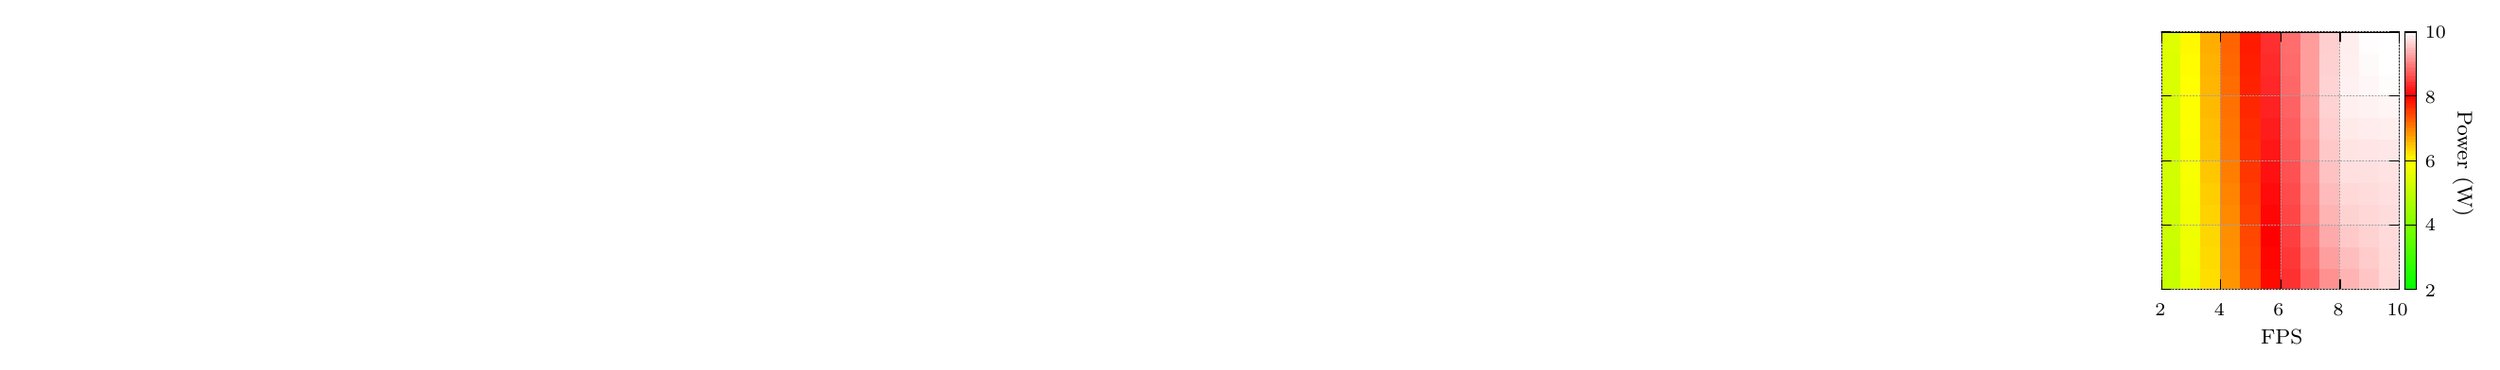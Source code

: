 \definecolor{cc5ff00}{RGB}{197,255,0}
\definecolor{ceaff00}{RGB}{234,255,0}
\definecolor{cffde00}{RGB}{255,222,0}
\definecolor{cc8ff00}{RGB}{200,255,0}
\definecolor{cedff00}{RGB}{237,255,0}
\definecolor{cffda00}{RGB}{255,218,0}
\definecolor{ccbff00}{RGB}{203,255,0}
\definecolor{cefff00}{RGB}{239,255,0}
\definecolor{cffd700}{RGB}{255,215,0}
\definecolor{cceff00}{RGB}{206,255,0}
\definecolor{cf2ff00}{RGB}{242,255,0}
\definecolor{cffd200}{RGB}{255,210,0}
\definecolor{cd0ff00}{RGB}{208,255,0}
\definecolor{cf4ff00}{RGB}{244,255,0}
\definecolor{cffcd00}{RGB}{255,205,0}
\definecolor{cd2ff00}{RGB}{210,255,0}
\definecolor{cf7ff00}{RGB}{247,255,0}
\definecolor{cffc700}{RGB}{255,199,0}
\definecolor{cd4ff00}{RGB}{212,255,0}
\definecolor{cf9ff00}{RGB}{249,255,0}
\definecolor{cffc200}{RGB}{255,194,0}
\definecolor{cd6ff00}{RGB}{214,255,0}
\definecolor{cfbff00}{RGB}{251,255,0}
\definecolor{cffbe00}{RGB}{255,190,0}
\definecolor{cd8ff00}{RGB}{216,255,0}
\definecolor{cfdff00}{RGB}{253,255,0}
\definecolor{cffba00}{RGB}{255,186,0}
\definecolor{cdaff00}{RGB}{218,255,0}
\definecolor{cffff00}{RGB}{255,255,0}
\definecolor{cffb600}{RGB}{255,182,0}
\definecolor{cdcff00}{RGB}{220,255,0}
\definecolor{cfffc00}{RGB}{255,252,0}
\definecolor{cffb200}{RGB}{255,178,0}
\definecolor{cdfff00}{RGB}{223,255,0}
\definecolor{cfff800}{RGB}{255,248,0}
\definecolor{cffae00}{RGB}{255,174,0}
\definecolor{cff9500}{RGB}{255,149,0}
\definecolor{cff5000}{RGB}{255,80,0}
\definecolor{cff0a00}{RGB}{255,10,0}
\definecolor{cff9200}{RGB}{255,146,0}
\definecolor{cff4b00}{RGB}{255,75,0}
\definecolor{cff0400}{RGB}{255,4,0}
\definecolor{cff8f00}{RGB}{255,143,0}
\definecolor{cff4700}{RGB}{255,71,0}
\definecolor{cff0000}{RGB}{255,0,0}
\definecolor{cff8a00}{RGB}{255,138,0}
\definecolor{cff4200}{RGB}{255,66,0}
\definecolor{cff0606}{RGB}{255,6,6}
\definecolor{cff8400}{RGB}{255,132,0}
\definecolor{cff3c00}{RGB}{255,60,0}
\definecolor{cff0b0b}{RGB}{255,11,11}
\definecolor{cff7e00}{RGB}{255,126,0}
\definecolor{cff3600}{RGB}{255,54,0}
\definecolor{cff1111}{RGB}{255,17,17}
\definecolor{cff7900}{RGB}{255,121,0}
\definecolor{cff3100}{RGB}{255,49,0}
\definecolor{cff1717}{RGB}{255,23,23}
\definecolor{cff7500}{RGB}{255,117,0}
\definecolor{cff2c00}{RGB}{255,44,0}
\definecolor{cff1c1c}{RGB}{255,28,28}
\definecolor{cff7100}{RGB}{255,113,0}
\definecolor{cff2700}{RGB}{255,39,0}
\definecolor{cff2222}{RGB}{255,34,34}
\definecolor{cff6c00}{RGB}{255,108,0}
\definecolor{cff2200}{RGB}{255,34,0}
\definecolor{cff2727}{RGB}{255,39,39}
\definecolor{cff6800}{RGB}{255,104,0}
\definecolor{cff1e00}{RGB}{255,30,0}
\definecolor{cff2b2b}{RGB}{255,43,43}
\definecolor{cff6400}{RGB}{255,100,0}
\definecolor{cff1a00}{RGB}{255,26,0}
\definecolor{cff2f2f}{RGB}{255,47,47}
\definecolor{cff3030}{RGB}{255,48,48}
\definecolor{cff6161}{RGB}{255,97,97}
\definecolor{cff9191}{RGB}{255,145,145}
\definecolor{cff3737}{RGB}{255,55,55}
\definecolor{cff6b6b}{RGB}{255,107,107}
\definecolor{cff9e9e}{RGB}{255,158,158}
\definecolor{cff3f3f}{RGB}{255,63,63}
\definecolor{cff7575}{RGB}{255,117,117}
\definecolor{cffaaaa}{RGB}{255,170,170}
\definecolor{cff4646}{RGB}{255,70,70}
\definecolor{cff7d7d}{RGB}{255,125,125}
\definecolor{cffb4b4}{RGB}{255,180,180}
\definecolor{cff4b4b}{RGB}{255,75,75}
\definecolor{cff8383}{RGB}{255,131,131}
\definecolor{cffbbbb}{RGB}{255,187,187}
\definecolor{cff5151}{RGB}{255,81,81}
\definecolor{cff8989}{RGB}{255,137,137}
\definecolor{cffc2c2}{RGB}{255,194,194}
\definecolor{cff5757}{RGB}{255,87,87}
\definecolor{cff8f8f}{RGB}{255,143,143}
\definecolor{cffc8c8}{RGB}{255,200,200}
\definecolor{cff5d5d}{RGB}{255,93,93}
\definecolor{cff9595}{RGB}{255,149,149}
\definecolor{cffcdcd}{RGB}{255,205,205}
\definecolor{cff6262}{RGB}{255,98,98}
\definecolor{cff9a9a}{RGB}{255,154,154}
\definecolor{cffd2d2}{RGB}{255,210,210}
\definecolor{cff6767}{RGB}{255,103,103}
\definecolor{cff9d9d}{RGB}{255,157,157}
\definecolor{cffd3d3}{RGB}{255,211,211}
\definecolor{cff6a6a}{RGB}{255,106,106}
\definecolor{cffd0d0}{RGB}{255,208,208}
\definecolor{cff6d6d}{RGB}{255,109,109}
\definecolor{cffcece}{RGB}{255,206,206}
\definecolor{cffb3b3}{RGB}{255,179,179}
\definecolor{cffc5c5}{RGB}{255,197,197}
\definecolor{cffd7d7}{RGB}{255,215,215}
\definecolor{cffbebe}{RGB}{255,190,190}
\definecolor{cffcbcb}{RGB}{255,203,203}
\definecolor{cffd8d8}{RGB}{255,216,216}
\definecolor{cffc9c9}{RGB}{255,201,201}
\definecolor{cffdada}{RGB}{255,218,218}
\definecolor{cffdcdc}{RGB}{255,220,220}
\definecolor{cffdfdf}{RGB}{255,223,223}
\definecolor{cffe0e0}{RGB}{255,224,224}
\definecolor{cffe2e2}{RGB}{255,226,226}
\definecolor{cffe4e4}{RGB}{255,228,228}
\definecolor{cffe5e5}{RGB}{255,229,229}
\definecolor{cffe7e7}{RGB}{255,231,231}
\definecolor{cffeaea}{RGB}{255,234,234}
\definecolor{cffecec}{RGB}{255,236,236}
\definecolor{cffeeee}{RGB}{255,238,238}
\definecolor{cffefef}{RGB}{255,239,239}
\definecolor{cfff2f2}{RGB}{255,242,242}
\definecolor{cfff5f5}{RGB}{255,245,245}
\definecolor{cfff1f1}{RGB}{255,241,241}
\definecolor{cfff7f7}{RGB}{255,247,247}
\definecolor{cfffcfc}{RGB}{255,252,252}
\definecolor{cfffafa}{RGB}{255,250,250}
\definecolor{cffffff}{RGB}{255,255,255}
\definecolor{cfffdfd}{RGB}{255,253,253}
\definecolor{ca0a0a4}{RGB}{160,160,164}
\definecolor{c00ff00}{RGB}{0,255,0}
\definecolor{c04ff00}{RGB}{4,255,0}
\definecolor{c08ff00}{RGB}{8,255,0}
\definecolor{c0cff00}{RGB}{12,255,0}
\definecolor{c10ff00}{RGB}{16,255,0}
\definecolor{c14ff00}{RGB}{20,255,0}
\definecolor{c18ff00}{RGB}{24,255,0}
\definecolor{c1cff00}{RGB}{28,255,0}
\definecolor{c20ff00}{RGB}{32,255,0}
\definecolor{c24ff00}{RGB}{36,255,0}
\definecolor{c28ff00}{RGB}{40,255,0}
\definecolor{c2cff00}{RGB}{44,255,0}
\definecolor{c30ff00}{RGB}{48,255,0}
\definecolor{c34ff00}{RGB}{52,255,0}
\definecolor{c38ff00}{RGB}{56,255,0}
\definecolor{c3cff00}{RGB}{60,255,0}
\definecolor{c40ff00}{RGB}{64,255,0}
\definecolor{c44ff00}{RGB}{68,255,0}
\definecolor{c48ff00}{RGB}{72,255,0}
\definecolor{c4cff00}{RGB}{76,255,0}
\definecolor{c50ff00}{RGB}{80,255,0}
\definecolor{c54ff00}{RGB}{84,255,0}
\definecolor{c58ff00}{RGB}{88,255,0}
\definecolor{c5cff00}{RGB}{92,255,0}
\definecolor{c60ff00}{RGB}{96,255,0}
\definecolor{c64ff00}{RGB}{100,255,0}
\definecolor{c68ff00}{RGB}{104,255,0}
\definecolor{c6cff00}{RGB}{108,255,0}
\definecolor{c70ff00}{RGB}{112,255,0}
\definecolor{c74ff00}{RGB}{116,255,0}
\definecolor{c78ff00}{RGB}{120,255,0}
\definecolor{c7cff00}{RGB}{124,255,0}
\definecolor{c80ff00}{RGB}{128,255,0}
\definecolor{c84ff00}{RGB}{132,255,0}
\definecolor{c88ff00}{RGB}{136,255,0}
\definecolor{c8cff00}{RGB}{140,255,0}
\definecolor{c90ff00}{RGB}{144,255,0}
\definecolor{c94ff00}{RGB}{148,255,0}
\definecolor{c98ff00}{RGB}{152,255,0}
\definecolor{c9cff00}{RGB}{156,255,0}
\definecolor{ca0ff00}{RGB}{160,255,0}
\definecolor{ca4ff00}{RGB}{164,255,0}
\definecolor{ca8ff00}{RGB}{168,255,0}
\definecolor{cacff00}{RGB}{172,255,0}
\definecolor{cb0ff00}{RGB}{176,255,0}
\definecolor{cb4ff00}{RGB}{180,255,0}
\definecolor{cb8ff00}{RGB}{184,255,0}
\definecolor{cbcff00}{RGB}{188,255,0}
\definecolor{cc0ff00}{RGB}{192,255,0}
\definecolor{cc4ff00}{RGB}{196,255,0}
\definecolor{cccff00}{RGB}{204,255,0}
\definecolor{ce0ff00}{RGB}{224,255,0}
\definecolor{ce4ff00}{RGB}{228,255,0}
\definecolor{ce8ff00}{RGB}{232,255,0}
\definecolor{cecff00}{RGB}{236,255,0}
\definecolor{cf0ff00}{RGB}{240,255,0}
\definecolor{cf8ff00}{RGB}{248,255,0}
\definecolor{cfcff00}{RGB}{252,255,0}
\definecolor{cfff700}{RGB}{255,247,0}
\definecolor{cffef00}{RGB}{255,239,0}
\definecolor{cffe700}{RGB}{255,231,0}
\definecolor{cffdf00}{RGB}{255,223,0}
\definecolor{cffcf00}{RGB}{255,207,0}
\definecolor{cffbf00}{RGB}{255,191,0}
\definecolor{cffb700}{RGB}{255,183,0}
\definecolor{cffaf00}{RGB}{255,175,0}
\definecolor{cffa700}{RGB}{255,167,0}
\definecolor{cff9f00}{RGB}{255,159,0}
\definecolor{cff9700}{RGB}{255,151,0}
\definecolor{cff8700}{RGB}{255,135,0}
\definecolor{cff7f00}{RGB}{255,127,0}
\definecolor{cff7700}{RGB}{255,119,0}
\definecolor{cff6f00}{RGB}{255,111,0}
\definecolor{cff6700}{RGB}{255,103,0}
\definecolor{cff5f00}{RGB}{255,95,0}
\definecolor{cff5700}{RGB}{255,87,0}
\definecolor{cff4f00}{RGB}{255,79,0}
\definecolor{cff3f00}{RGB}{255,63,0}
\definecolor{cff3700}{RGB}{255,55,0}
\definecolor{cff2f00}{RGB}{255,47,0}
\definecolor{cff1f00}{RGB}{255,31,0}
\definecolor{cff1700}{RGB}{255,23,0}
\definecolor{cff0f00}{RGB}{255,15,0}
\definecolor{cff0700}{RGB}{255,7,0}
\definecolor{cff0808}{RGB}{255,8,8}
\definecolor{cff1010}{RGB}{255,16,16}
\definecolor{cff1818}{RGB}{255,24,24}
\definecolor{cff2020}{RGB}{255,32,32}
\definecolor{cff2828}{RGB}{255,40,40}
\definecolor{cff3838}{RGB}{255,56,56}
\definecolor{cff4040}{RGB}{255,64,64}
\definecolor{cff4848}{RGB}{255,72,72}
\definecolor{cff5050}{RGB}{255,80,80}
\definecolor{cff5858}{RGB}{255,88,88}
\definecolor{cff6060}{RGB}{255,96,96}
\definecolor{cff6868}{RGB}{255,104,104}
\definecolor{cff7070}{RGB}{255,112,112}
\definecolor{cff7878}{RGB}{255,120,120}
\definecolor{cff8080}{RGB}{255,128,128}
\definecolor{cff8888}{RGB}{255,136,136}
\definecolor{cff9090}{RGB}{255,144,144}
\definecolor{cff9898}{RGB}{255,152,152}
\definecolor{cffa0a0}{RGB}{255,160,160}
\definecolor{cffa8a8}{RGB}{255,168,168}
\definecolor{cffb0b0}{RGB}{255,176,176}
\definecolor{cffb8b8}{RGB}{255,184,184}
\definecolor{cffc0c0}{RGB}{255,192,192}
\definecolor{cffe8e8}{RGB}{255,232,232}
\definecolor{cfff0f0}{RGB}{255,240,240}
\definecolor{cfff8f8}{RGB}{255,248,248}
\begin{tikzpicture}[y=0.80pt, x=0.80pt, yscale=-0.564, xscale=0.55, inner sep=0pt, outer sep=0pt]
\scriptsize
\begin{scope}[draw=black,line join=bevel,line cap=rect,even odd rule,line width=0.512pt]
  \begin{scope}[cm={{1.0,0.0,0.0,1.0,(0.0,0.0)}},draw=black,line join=bevel,line cap=rect,line width=0.512pt]
  \end{scope}
  \begin{scope}[cm={{1.006,0.0,0.0,1.006,(0.0,0.0)}},draw=black,line join=bevel,line cap=rect,line width=0.512pt]
  \end{scope}
  \begin{scope}[cm={{1.006,0.0,0.0,1.006,(0.0,0.0)}},draw=black,line join=bevel,line cap=rect,line width=0.512pt]
  \end{scope}
  \begin{scope}[cm={{1.006,0.0,0.0,1.006,(0.0,0.0)}},draw=black,line join=bevel,line cap=rect,line width=0.512pt]
  \end{scope}
  \begin{scope}[cm={{1.006,0.0,0.0,1.006,(0.0,0.0)}},draw=cc5ff00,fill=cc5ff00,line join=bevel,line cap=rect,line width=0.512pt]
    \path[draw,fill,even odd rule] (57.5,268.5) -- (57.5,250.5) --
      (74.5,250.5) -- (74.5,268.5) -- (57.5,268.5);
  \end{scope}
  \begin{scope}[cm={{1.006,0.0,0.0,1.006,(0.0,0.0)}},draw=ceaff00,fill=ceaff00,line join=bevel,line cap=rect,line width=0.512pt]
    \path[draw,fill,even odd rule] (74.5,268.5) -- (74.5,250.5) --
      (91.5,250.5) -- (91.5,268.5) -- (74.5,268.5);
  \end{scope}
  \begin{scope}[cm={{1.006,0.0,0.0,1.006,(0.0,0.0)}},draw=cffde00,fill=cffde00,line join=bevel,line cap=rect,line width=0.512pt]
    \path[draw,fill,even odd rule] (91.5,268.5) -- (91.5,250.5) --
      (108.5,250.5) -- (108.5,268.5) -- (91.5,268.5);
  \end{scope}
  \begin{scope}[cm={{1.006,0.0,0.0,1.006,(0.0,0.0)}},draw=cc8ff00,fill=cc8ff00,line join=bevel,line cap=rect,line width=0.512pt]
    \path[draw,fill,even odd rule] (57.5,250.5) -- (57.5,232.5) --
      (74.5,232.5) -- (74.5,250.5) -- (57.5,250.5);
  \end{scope}
  \begin{scope}[cm={{1.006,0.0,0.0,1.006,(0.0,0.0)}},draw=cedff00,fill=cedff00,line join=bevel,line cap=rect,line width=0.512pt]
    \path[draw,fill,even odd rule] (74.5,250.5) -- (74.5,232.5) --
      (91.5,232.5) -- (91.5,250.5) -- (74.5,250.5);
  \end{scope}
  \begin{scope}[cm={{1.006,0.0,0.0,1.006,(0.0,0.0)}},draw=cffda00,fill=cffda00,line join=bevel,line cap=rect,line width=0.512pt]
    \path[draw,fill,even odd rule] (91.5,250.5) -- (91.5,232.5) --
      (108.5,232.5) -- (108.5,250.5) -- (91.5,250.5);
  \end{scope}
  \begin{scope}[cm={{1.006,0.0,0.0,1.006,(0.0,0.0)}},draw=ccbff00,fill=ccbff00,line join=bevel,line cap=rect,line width=0.512pt]
    \path[draw,fill,even odd rule] (57.5,232.5) -- (57.5,214.5) --
      (74.5,214.5) -- (74.5,232.5) -- (57.5,232.5);
  \end{scope}
  \begin{scope}[cm={{1.006,0.0,0.0,1.006,(0.0,0.0)}},draw=cefff00,fill=cefff00,line join=bevel,line cap=rect,line width=0.512pt]
    \path[draw,fill,even odd rule] (74.5,232.5) -- (74.5,214.5) --
      (91.5,214.5) -- (91.5,232.5) -- (74.5,232.5);
  \end{scope}
  \begin{scope}[cm={{1.006,0.0,0.0,1.006,(0.0,0.0)}},draw=cffd700,fill=cffd700,line join=bevel,line cap=rect,line width=0.512pt]
    \path[draw,fill,even odd rule] (91.5,232.5) -- (91.5,214.5) --
      (108.5,214.5) -- (108.5,232.5) -- (91.5,232.5);
  \end{scope}
  \begin{scope}[cm={{1.006,0.0,0.0,1.006,(0.0,0.0)}},draw=cceff00,fill=cceff00,line join=bevel,line cap=rect,line width=0.512pt]
    \path[draw,fill,even odd rule] (57.5,214.5) -- (57.5,196.5) --
      (74.5,196.5) -- (74.5,214.5) -- (57.5,214.5);
  \end{scope}
  \begin{scope}[cm={{1.006,0.0,0.0,1.006,(0.0,0.0)}},draw=cf2ff00,fill=cf2ff00,line join=bevel,line cap=rect,line width=0.512pt]
    \path[draw,fill,even odd rule] (74.5,214.5) -- (74.5,196.5) --
      (91.5,196.5) -- (91.5,214.5) -- (74.5,214.5);
  \end{scope}
  \begin{scope}[cm={{1.006,0.0,0.0,1.006,(0.0,0.0)}},draw=cffd200,fill=cffd200,line join=bevel,line cap=rect,line width=0.512pt]
    \path[draw,fill,even odd rule] (91.5,214.5) -- (91.5,196.5) --
      (108.5,196.5) -- (108.5,214.5) -- (91.5,214.5);
  \end{scope}
  \begin{scope}[cm={{1.006,0.0,0.0,1.006,(0.0,0.0)}},draw=cd0ff00,fill=cd0ff00,line join=bevel,line cap=rect,line width=0.512pt]
    \path[draw,fill,even odd rule] (57.5,196.5) -- (57.5,178.5) --
      (74.5,178.5) -- (74.5,196.5) -- (57.5,196.5);
  \end{scope}
  \begin{scope}[cm={{1.006,0.0,0.0,1.006,(0.0,0.0)}},draw=cf4ff00,fill=cf4ff00,line join=bevel,line cap=rect,line width=0.512pt]
    \path[draw,fill,even odd rule] (74.5,196.5) -- (74.5,178.5) --
      (91.5,178.5) -- (91.5,196.5) -- (74.5,196.5);
  \end{scope}
  \begin{scope}[cm={{1.006,0.0,0.0,1.006,(0.0,0.0)}},draw=cffcd00,fill=cffcd00,line join=bevel,line cap=rect,line width=0.512pt]
    \path[draw,fill,even odd rule] (91.5,196.5) -- (91.5,178.5) --
      (108.5,178.5) -- (108.5,196.5) -- (91.5,196.5);
  \end{scope}
  \begin{scope}[cm={{1.006,0.0,0.0,1.006,(0.0,0.0)}},draw=cd2ff00,fill=cd2ff00,line join=bevel,line cap=rect,line width=0.512pt]
    \path[draw,fill,even odd rule] (57.5,178.5) -- (57.5,160.5) --
      (74.5,160.5) -- (74.5,178.5) -- (57.5,178.5);
  \end{scope}
  \begin{scope}[cm={{1.006,0.0,0.0,1.006,(0.0,0.0)}},draw=cf7ff00,fill=cf7ff00,line join=bevel,line cap=rect,line width=0.512pt]
    \path[draw,fill,even odd rule] (74.5,178.5) -- (74.5,160.5) --
      (91.5,160.5) -- (91.5,178.5) -- (74.5,178.5);
  \end{scope}
  \begin{scope}[cm={{1.006,0.0,0.0,1.006,(0.0,0.0)}},draw=cffc700,fill=cffc700,line join=bevel,line cap=rect,line width=0.512pt]
    \path[draw,fill,even odd rule] (91.5,178.5) -- (91.5,160.5) --
      (108.5,160.5) -- (108.5,178.5) -- (91.5,178.5);
  \end{scope}
  \begin{scope}[cm={{1.006,0.0,0.0,1.006,(0.0,0.0)}},draw=cd4ff00,fill=cd4ff00,line join=bevel,line cap=rect,line width=0.512pt]
    \path[draw,fill,even odd rule] (57.5,160.5) -- (57.5,141.5) --
      (74.5,141.5) -- (74.5,160.5) -- (57.5,160.5);
  \end{scope}
  \begin{scope}[cm={{1.006,0.0,0.0,1.006,(0.0,0.0)}},draw=cf9ff00,fill=cf9ff00,line join=bevel,line cap=rect,line width=0.512pt]
    \path[draw,fill,even odd rule] (74.5,160.5) -- (74.5,141.5) --
      (91.5,141.5) -- (91.5,160.5) -- (74.5,160.5);
  \end{scope}
  \begin{scope}[cm={{1.006,0.0,0.0,1.006,(0.0,0.0)}},draw=cffc200,fill=cffc200,line join=bevel,line cap=rect,line width=0.512pt]
    \path[draw,fill,even odd rule] (91.5,160.5) -- (91.5,141.5) --
      (108.5,141.5) -- (108.5,160.5) -- (91.5,160.5);
  \end{scope}
  \begin{scope}[cm={{1.006,0.0,0.0,1.006,(0.0,0.0)}},draw=cd6ff00,fill=cd6ff00,line join=bevel,line cap=rect,line width=0.512pt]
    \path[draw,fill,even odd rule] (57.5,141.5) -- (57.5,123.5) --
      (74.5,123.5) -- (74.5,141.5) -- (57.5,141.5);
  \end{scope}
  \begin{scope}[cm={{1.006,0.0,0.0,1.006,(0.0,0.0)}},draw=cfbff00,fill=cfbff00,line join=bevel,line cap=rect,line width=0.512pt]
    \path[draw,fill,even odd rule] (74.5,141.5) -- (74.5,123.5) --
      (91.5,123.5) -- (91.5,141.5) -- (74.5,141.5);
  \end{scope}
  \begin{scope}[cm={{1.006,0.0,0.0,1.006,(0.0,0.0)}},draw=cffbe00,fill=cffbe00,line join=bevel,line cap=rect,line width=0.512pt]
    \path[draw,fill,even odd rule] (91.5,141.5) -- (91.5,123.5) --
      (108.5,123.5) -- (108.5,141.5) -- (91.5,141.5);
  \end{scope}
  \begin{scope}[cm={{1.006,0.0,0.0,1.006,(0.0,0.0)}},draw=cd8ff00,fill=cd8ff00,line join=bevel,line cap=rect,line width=0.512pt]
    \path[draw,fill,even odd rule] (57.5,123.5) -- (57.5,105.5) --
      (74.5,105.5) -- (74.5,123.5) -- (57.5,123.5);
  \end{scope}
  \begin{scope}[cm={{1.006,0.0,0.0,1.006,(0.0,0.0)}},draw=cfdff00,fill=cfdff00,line join=bevel,line cap=rect,line width=0.512pt]
    \path[draw,fill,even odd rule] (74.5,123.5) -- (74.5,105.5) --
      (91.5,105.5) -- (91.5,123.5) -- (74.5,123.5);
  \end{scope}
  \begin{scope}[cm={{1.006,0.0,0.0,1.006,(0.0,0.0)}},draw=cffba00,fill=cffba00,line join=bevel,line cap=rect,line width=0.512pt]
    \path[draw,fill,even odd rule] (91.5,123.5) -- (91.5,105.5) --
      (108.5,105.5) -- (108.5,123.5) -- (91.5,123.5);
  \end{scope}
  \begin{scope}[cm={{1.006,0.0,0.0,1.006,(0.0,0.0)}},draw=cdaff00,fill=cdaff00,line join=bevel,line cap=rect,line width=0.512pt]
    \path[draw,fill,even odd rule] (57.5,105.5) -- (57.5,87.5) --
      (74.5,87.5) -- (74.5,105.5) -- (57.5,105.5);
  \end{scope}
  \begin{scope}[cm={{1.006,0.0,0.0,1.006,(0.0,0.0)}},draw=cffff00,fill=cffff00,line join=bevel,line cap=rect,line width=0.512pt]
    \path[draw,fill,even odd rule] (74.5,105.5) -- (74.5,87.5) --
      (91.5,87.5) -- (91.5,105.5) -- (74.5,105.5);
  \end{scope}
  \begin{scope}[cm={{1.006,0.0,0.0,1.006,(0.0,0.0)}},draw=cffb600,fill=cffb600,line join=bevel,line cap=rect,line width=0.512pt]
    \path[draw,fill,even odd rule] (91.5,105.5) -- (91.5,87.5) --
      (108.5,87.5) -- (108.5,105.5) -- (91.5,105.5);
  \end{scope}
  \begin{scope}[cm={{1.006,0.0,0.0,1.006,(0.0,0.0)}},draw=cdcff00,fill=cdcff00,line join=bevel,line cap=rect,line width=0.512pt]
    \path[draw,fill,even odd rule] (57.5,87.5) -- (57.5,69.5) --
      (74.5,69.5) -- (74.5,87.5) -- (57.5,87.5);
  \end{scope}
  \begin{scope}[cm={{1.006,0.0,0.0,1.006,(0.0,0.0)}},draw=cfffc00,fill=cfffc00,line join=bevel,line cap=rect,line width=0.512pt]
    \path[draw,fill,even odd rule] (74.5,87.5) -- (74.5,69.5) --
      (91.5,69.5) -- (91.5,87.5) -- (74.5,87.5);
  \end{scope}
  \begin{scope}[cm={{1.006,0.0,0.0,1.006,(0.0,0.0)}},draw=cffb200,fill=cffb200,line join=bevel,line cap=rect,line width=0.512pt]
    \path[draw,fill,even odd rule] (91.5,87.5) -- (91.5,69.5) --
      (108.5,69.5) -- (108.5,87.5) -- (91.5,87.5);
  \end{scope}
  \begin{scope}[cm={{1.006,0.0,0.0,1.006,(0.0,0.0)}},draw=cdfff00,fill=cdfff00,line join=bevel,line cap=rect,line width=0.512pt]
    \path[draw,fill,even odd rule] (57.5,69.5) -- (57.5,51.5) --
      (74.5,51.5) -- (74.5,69.5) -- (57.5,69.5);
  \end{scope}
  \begin{scope}[cm={{1.006,0.0,0.0,1.006,(0.0,0.0)}},draw=cfff800,fill=cfff800,line join=bevel,line cap=rect,line width=0.512pt]
    \path[draw,fill,even odd rule] (74.5,69.5) -- (74.5,51.5) --
      (91.5,51.5) -- (91.5,69.5) -- (74.5,69.5);
  \end{scope}
  \begin{scope}[cm={{1.006,0.0,0.0,1.006,(0.0,0.0)}},draw=cffae00,fill=cffae00,line join=bevel,line cap=rect,line width=0.512pt]
    \path[draw,fill,even odd rule] (91.5,69.5) -- (91.5,51.5) --
      (108.5,51.5) -- (108.5,69.5) -- (91.5,69.5);
  \end{scope}
  \begin{scope}[cm={{1.006,0.0,0.0,1.006,(0.0,0.0)}},draw=cff9500,fill=cff9500,line join=bevel,line cap=rect,line width=0.512pt]
    \path[draw,fill,even odd rule] (108.5,268.5) -- (108.5,250.5) --
      (125.5,250.5) -- (125.5,268.5) -- (108.5,268.5);
  \end{scope}
  \begin{scope}[cm={{1.006,0.0,0.0,1.006,(0.0,0.0)}},draw=cff5000,fill=cff5000,line join=bevel,line cap=rect,line width=0.512pt]
    \path[draw,fill,even odd rule] (125.5,268.5) -- (125.5,250.5) --
      (143.5,250.5) -- (143.5,268.5) -- (125.5,268.5);
  \end{scope}
  \begin{scope}[cm={{1.006,0.0,0.0,1.006,(0.0,0.0)}},draw=cff0a00,fill=cff0a00,line join=bevel,line cap=rect,line width=0.512pt]
    \path[draw,fill,even odd rule] (143.5,268.5) -- (143.5,250.5) --
      (160.5,250.5) -- (160.5,268.5) -- (143.5,268.5);
  \end{scope}
  \begin{scope}[cm={{1.006,0.0,0.0,1.006,(0.0,0.0)}},draw=cff9200,fill=cff9200,line join=bevel,line cap=rect,line width=0.512pt]
    \path[draw,fill,even odd rule] (108.5,250.5) -- (108.5,232.5) --
      (125.5,232.5) -- (125.5,250.5) -- (108.5,250.5);
  \end{scope}
  \begin{scope}[cm={{1.006,0.0,0.0,1.006,(0.0,0.0)}},draw=cff4b00,fill=cff4b00,line join=bevel,line cap=rect,line width=0.512pt]
    \path[draw,fill,even odd rule] (125.5,250.5) -- (125.5,232.5) --
      (143.5,232.5) -- (143.5,250.5) -- (125.5,250.5);
  \end{scope}
  \begin{scope}[cm={{1.006,0.0,0.0,1.006,(0.0,0.0)}},draw=cff0400,fill=cff0400,line join=bevel,line cap=rect,line width=0.512pt]
    \path[draw,fill,even odd rule] (143.5,250.5) -- (143.5,232.5) --
      (160.5,232.5) -- (160.5,250.5) -- (143.5,250.5);
  \end{scope}
  \begin{scope}[cm={{1.006,0.0,0.0,1.006,(0.0,0.0)}},draw=cff8f00,fill=cff8f00,line join=bevel,line cap=rect,line width=0.512pt]
    \path[draw,fill,even odd rule] (108.5,232.5) -- (108.5,214.5) --
      (125.5,214.5) -- (125.5,232.5) -- (108.5,232.5);
  \end{scope}
  \begin{scope}[cm={{1.006,0.0,0.0,1.006,(0.0,0.0)}},draw=cff4700,fill=cff4700,line join=bevel,line cap=rect,line width=0.512pt]
    \path[draw,fill,even odd rule] (125.5,232.5) -- (125.5,214.5) --
      (143.5,214.5) -- (143.5,232.5) -- (125.5,232.5);
  \end{scope}
  \begin{scope}[cm={{1.006,0.0,0.0,1.006,(0.0,0.0)}},draw=cff0000,fill=cff0000,line join=bevel,line cap=rect,line width=0.512pt]
    \path[draw,fill,even odd rule] (143.5,232.5) -- (143.5,214.5) --
      (160.5,214.5) -- (160.5,232.5) -- (143.5,232.5);
  \end{scope}
  \begin{scope}[cm={{1.006,0.0,0.0,1.006,(0.0,0.0)}},draw=cff8a00,fill=cff8a00,line join=bevel,line cap=rect,line width=0.512pt]
    \path[draw,fill,even odd rule] (108.5,214.5) -- (108.5,196.5) --
      (125.5,196.5) -- (125.5,214.5) -- (108.5,214.5);
  \end{scope}
  \begin{scope}[cm={{1.006,0.0,0.0,1.006,(0.0,0.0)}},draw=cff4200,fill=cff4200,line join=bevel,line cap=rect,line width=0.512pt]
    \path[draw,fill,even odd rule] (125.5,214.5) -- (125.5,196.5) --
      (143.5,196.5) -- (143.5,214.5) -- (125.5,214.5);
  \end{scope}
  \begin{scope}[cm={{1.006,0.0,0.0,1.006,(0.0,0.0)}},draw=cff0606,fill=cff0606,line join=bevel,line cap=rect,line width=0.512pt]
    \path[draw,fill,even odd rule] (143.5,214.5) -- (143.5,196.5) --
      (160.5,196.5) -- (160.5,214.5) -- (143.5,214.5);
  \end{scope}
  \begin{scope}[cm={{1.006,0.0,0.0,1.006,(0.0,0.0)}},draw=cff8400,fill=cff8400,line join=bevel,line cap=rect,line width=0.512pt]
    \path[draw,fill,even odd rule] (108.5,196.5) -- (108.5,178.5) --
      (125.5,178.5) -- (125.5,196.5) -- (108.5,196.5);
  \end{scope}
  \begin{scope}[cm={{1.006,0.0,0.0,1.006,(0.0,0.0)}},draw=cff3c00,fill=cff3c00,line join=bevel,line cap=rect,line width=0.512pt]
    \path[draw,fill,even odd rule] (125.5,196.5) -- (125.5,178.5) --
      (143.5,178.5) -- (143.5,196.5) -- (125.5,196.5);
  \end{scope}
  \begin{scope}[cm={{1.006,0.0,0.0,1.006,(0.0,0.0)}},draw=cff0b0b,fill=cff0b0b,line join=bevel,line cap=rect,line width=0.512pt]
    \path[draw,fill,even odd rule] (143.5,196.5) -- (143.5,178.5) --
      (160.5,178.5) -- (160.5,196.5) -- (143.5,196.5);
  \end{scope}
  \begin{scope}[cm={{1.006,0.0,0.0,1.006,(0.0,0.0)}},draw=cff7e00,fill=cff7e00,line join=bevel,line cap=rect,line width=0.512pt]
    \path[draw,fill,even odd rule] (108.5,178.5) -- (108.5,160.5) --
      (125.5,160.5) -- (125.5,178.5) -- (108.5,178.5);
  \end{scope}
  \begin{scope}[cm={{1.006,0.0,0.0,1.006,(0.0,0.0)}},draw=cff3600,fill=cff3600,line join=bevel,line cap=rect,line width=0.512pt]
    \path[draw,fill,even odd rule] (125.5,178.5) -- (125.5,160.5) --
      (143.5,160.5) -- (143.5,178.5) -- (125.5,178.5);
  \end{scope}
  \begin{scope}[cm={{1.006,0.0,0.0,1.006,(0.0,0.0)}},draw=cff1111,fill=cff1111,line join=bevel,line cap=rect,line width=0.512pt]
    \path[draw,fill,even odd rule] (143.5,178.5) -- (143.5,160.5) --
      (160.5,160.5) -- (160.5,178.5) -- (143.5,178.5);
  \end{scope}
  \begin{scope}[cm={{1.006,0.0,0.0,1.006,(0.0,0.0)}},draw=cff7900,fill=cff7900,line join=bevel,line cap=rect,line width=0.512pt]
    \path[draw,fill,even odd rule] (108.5,160.5) -- (108.5,141.5) --
      (125.5,141.5) -- (125.5,160.5) -- (108.5,160.5);
  \end{scope}
  \begin{scope}[cm={{1.006,0.0,0.0,1.006,(0.0,0.0)}},draw=cff3100,fill=cff3100,line join=bevel,line cap=rect,line width=0.512pt]
    \path[draw,fill,even odd rule] (125.5,160.5) -- (125.5,141.5) --
      (143.5,141.5) -- (143.5,160.5) -- (125.5,160.5);
  \end{scope}
  \begin{scope}[cm={{1.006,0.0,0.0,1.006,(0.0,0.0)}},draw=cff1717,fill=cff1717,line join=bevel,line cap=rect,line width=0.512pt]
    \path[draw,fill,even odd rule] (143.5,160.5) -- (143.5,141.5) --
      (160.5,141.5) -- (160.5,160.5) -- (143.5,160.5);
  \end{scope}
  \begin{scope}[cm={{1.006,0.0,0.0,1.006,(0.0,0.0)}},draw=cff7500,fill=cff7500,line join=bevel,line cap=rect,line width=0.512pt]
    \path[draw,fill,even odd rule] (108.5,141.5) -- (108.5,123.5) --
      (125.5,123.5) -- (125.5,141.5) -- (108.5,141.5);
  \end{scope}
  \begin{scope}[cm={{1.006,0.0,0.0,1.006,(0.0,0.0)}},draw=cff2c00,fill=cff2c00,line join=bevel,line cap=rect,line width=0.512pt]
    \path[draw,fill,even odd rule] (125.5,141.5) -- (125.5,123.5) --
      (143.5,123.5) -- (143.5,141.5) -- (125.5,141.5);
  \end{scope}
  \begin{scope}[cm={{1.006,0.0,0.0,1.006,(0.0,0.0)}},draw=cff1c1c,fill=cff1c1c,line join=bevel,line cap=rect,line width=0.512pt]
    \path[draw,fill,even odd rule] (143.5,141.5) -- (143.5,123.5) --
      (160.5,123.5) -- (160.5,141.5) -- (143.5,141.5);
  \end{scope}
  \begin{scope}[cm={{1.006,0.0,0.0,1.006,(0.0,0.0)}},draw=cff7100,fill=cff7100,line join=bevel,line cap=rect,line width=0.512pt]
    \path[draw,fill,even odd rule] (108.5,123.5) -- (108.5,105.5) --
      (125.5,105.5) -- (125.5,123.5) -- (108.5,123.5);
  \end{scope}
  \begin{scope}[cm={{1.006,0.0,0.0,1.006,(0.0,0.0)}},draw=cff2700,fill=cff2700,line join=bevel,line cap=rect,line width=0.512pt]
    \path[draw,fill,even odd rule] (125.5,123.5) -- (125.5,105.5) --
      (143.5,105.5) -- (143.5,123.5) -- (125.5,123.5);
  \end{scope}
  \begin{scope}[cm={{1.006,0.0,0.0,1.006,(0.0,0.0)}},draw=cff2222,fill=cff2222,line join=bevel,line cap=rect,line width=0.512pt]
    \path[draw,fill,even odd rule] (143.5,123.5) -- (143.5,105.5) --
      (160.5,105.5) -- (160.5,123.5) -- (143.5,123.5);
  \end{scope}
  \begin{scope}[cm={{1.006,0.0,0.0,1.006,(0.0,0.0)}},draw=cff6c00,fill=cff6c00,line join=bevel,line cap=rect,line width=0.512pt]
    \path[draw,fill,even odd rule] (108.5,105.5) -- (108.5,87.5) --
      (125.5,87.5) -- (125.5,105.5) -- (108.5,105.5);
  \end{scope}
  \begin{scope}[cm={{1.006,0.0,0.0,1.006,(0.0,0.0)}},draw=cff2200,fill=cff2200,line join=bevel,line cap=rect,line width=0.512pt]
    \path[draw,fill,even odd rule] (125.5,105.5) -- (125.5,87.5) --
      (143.5,87.5) -- (143.5,105.5) -- (125.5,105.5);
  \end{scope}
  \begin{scope}[cm={{1.006,0.0,0.0,1.006,(0.0,0.0)}},draw=cff2727,fill=cff2727,line join=bevel,line cap=rect,line width=0.512pt]
    \path[draw,fill,even odd rule] (143.5,105.5) -- (143.5,87.5) --
      (160.5,87.5) -- (160.5,105.5) -- (143.5,105.5);
  \end{scope}
  \begin{scope}[cm={{1.006,0.0,0.0,1.006,(0.0,0.0)}},draw=cff6800,fill=cff6800,line join=bevel,line cap=rect,line width=0.512pt]
    \path[draw,fill,even odd rule] (108.5,87.5) -- (108.5,69.5) --
      (125.5,69.5) -- (125.5,87.5) -- (108.5,87.5);
  \end{scope}
  \begin{scope}[cm={{1.006,0.0,0.0,1.006,(0.0,0.0)}},draw=cff1e00,fill=cff1e00,line join=bevel,line cap=rect,line width=0.512pt]
    \path[draw,fill,even odd rule] (125.5,87.5) -- (125.5,69.5) --
      (143.5,69.5) -- (143.5,87.5) -- (125.5,87.5);
  \end{scope}
  \begin{scope}[cm={{1.006,0.0,0.0,1.006,(0.0,0.0)}},draw=cff2b2b,fill=cff2b2b,line join=bevel,line cap=rect,line width=0.512pt]
    \path[draw,fill,even odd rule] (143.5,87.5) -- (143.5,69.5) --
      (160.5,69.5) -- (160.5,87.5) -- (143.5,87.5);
  \end{scope}
  \begin{scope}[cm={{1.006,0.0,0.0,1.006,(0.0,0.0)}},draw=cff6400,fill=cff6400,line join=bevel,line cap=rect,line width=0.512pt]
    \path[draw,fill,even odd rule] (108.5,69.5) -- (108.5,51.5) --
      (125.5,51.5) -- (125.5,69.5) -- (108.5,69.5);
  \end{scope}
  \begin{scope}[cm={{1.006,0.0,0.0,1.006,(0.0,0.0)}},draw=cff1a00,fill=cff1a00,line join=bevel,line cap=rect,line width=0.512pt]
    \path[draw,fill,even odd rule] (125.5,69.5) -- (125.5,51.5) --
      (143.5,51.5) -- (143.5,69.5) -- (125.5,69.5);
  \end{scope}
  \begin{scope}[cm={{1.006,0.0,0.0,1.006,(0.0,0.0)}},draw=cff2f2f,fill=cff2f2f,line join=bevel,line cap=rect,line width=0.512pt]
    \path[draw,fill,even odd rule] (143.5,69.5) -- (143.5,51.5) --
      (160.5,51.5) -- (160.5,69.5) -- (143.5,69.5);
  \end{scope}
  \begin{scope}[cm={{1.006,0.0,0.0,1.006,(0.0,0.0)}},draw=cff3030,fill=cff3030,line join=bevel,line cap=rect,line width=0.512pt]
    \path[draw,fill,even odd rule] (160.5,268.5) -- (160.5,250.5) --
      (177.5,250.5) -- (177.5,268.5) -- (160.5,268.5);
  \end{scope}
  \begin{scope}[cm={{1.006,0.0,0.0,1.006,(0.0,0.0)}},draw=cff6161,fill=cff6161,line join=bevel,line cap=rect,line width=0.512pt]
    \path[draw,fill,even odd rule] (177.5,268.5) -- (177.5,250.5) --
      (194.5,250.5) -- (194.5,268.5) -- (177.5,268.5);
  \end{scope}
  \begin{scope}[cm={{1.006,0.0,0.0,1.006,(0.0,0.0)}},draw=cff9191,fill=cff9191,line join=bevel,line cap=rect,line width=0.512pt]
    \path[draw,fill,even odd rule] (194.5,268.5) -- (194.5,250.5) --
      (211.5,250.5) -- (211.5,268.5) -- (194.5,268.5);
  \end{scope}
  \begin{scope}[cm={{1.006,0.0,0.0,1.006,(0.0,0.0)}},draw=cff3737,fill=cff3737,line join=bevel,line cap=rect,line width=0.512pt]
    \path[draw,fill,even odd rule] (160.5,250.5) -- (160.5,232.5) --
      (177.5,232.5) -- (177.5,250.5) -- (160.5,250.5);
  \end{scope}
  \begin{scope}[cm={{1.006,0.0,0.0,1.006,(0.0,0.0)}},draw=cff6b6b,fill=cff6b6b,line join=bevel,line cap=rect,line width=0.512pt]
    \path[draw,fill,even odd rule] (177.5,250.5) -- (177.5,232.5) --
      (194.5,232.5) -- (194.5,250.5) -- (177.5,250.5);
  \end{scope}
  \begin{scope}[cm={{1.006,0.0,0.0,1.006,(0.0,0.0)}},draw=cff9e9e,fill=cff9e9e,line join=bevel,line cap=rect,line width=0.512pt]
    \path[draw,fill,even odd rule] (194.5,250.5) -- (194.5,232.5) --
      (211.5,232.5) -- (211.5,250.5) -- (194.5,250.5);
  \end{scope}
  \begin{scope}[cm={{1.006,0.0,0.0,1.006,(0.0,0.0)}},draw=cff3f3f,fill=cff3f3f,line join=bevel,line cap=rect,line width=0.512pt]
    \path[draw,fill,even odd rule] (160.5,232.5) -- (160.5,214.5) --
      (177.5,214.5) -- (177.5,232.5) -- (160.5,232.5);
  \end{scope}
  \begin{scope}[cm={{1.006,0.0,0.0,1.006,(0.0,0.0)}},draw=cff7575,fill=cff7575,line join=bevel,line cap=rect,line width=0.512pt]
    \path[draw,fill,even odd rule] (177.5,232.5) -- (177.5,214.5) --
      (194.5,214.5) -- (194.5,232.5) -- (177.5,232.5);
  \end{scope}
  \begin{scope}[cm={{1.006,0.0,0.0,1.006,(0.0,0.0)}},draw=cffaaaa,fill=cffaaaa,line join=bevel,line cap=rect,line width=0.512pt]
    \path[draw,fill,even odd rule] (194.5,232.5) -- (194.5,214.5) --
      (211.5,214.5) -- (211.5,232.5) -- (194.5,232.5);
  \end{scope}
  \begin{scope}[cm={{1.006,0.0,0.0,1.006,(0.0,0.0)}},draw=cff4646,fill=cff4646,line join=bevel,line cap=rect,line width=0.512pt]
    \path[draw,fill,even odd rule] (160.5,214.5) -- (160.5,196.5) --
      (177.5,196.5) -- (177.5,214.5) -- (160.5,214.5);
  \end{scope}
  \begin{scope}[cm={{1.006,0.0,0.0,1.006,(0.0,0.0)}},draw=cff7d7d,fill=cff7d7d,line join=bevel,line cap=rect,line width=0.512pt]
    \path[draw,fill,even odd rule] (177.5,214.5) -- (177.5,196.5) --
      (194.5,196.5) -- (194.5,214.5) -- (177.5,214.5);
  \end{scope}
  \begin{scope}[cm={{1.006,0.0,0.0,1.006,(0.0,0.0)}},draw=cffb4b4,fill=cffb4b4,line join=bevel,line cap=rect,line width=0.512pt]
    \path[draw,fill,even odd rule] (194.5,214.5) -- (194.5,196.5) --
      (211.5,196.5) -- (211.5,214.5) -- (194.5,214.5);
  \end{scope}
  \begin{scope}[cm={{1.006,0.0,0.0,1.006,(0.0,0.0)}},draw=cff4b4b,fill=cff4b4b,line join=bevel,line cap=rect,line width=0.512pt]
    \path[draw,fill,even odd rule] (160.5,196.5) -- (160.5,178.5) --
      (177.5,178.5) -- (177.5,196.5) -- (160.5,196.5);
  \end{scope}
  \begin{scope}[cm={{1.006,0.0,0.0,1.006,(0.0,0.0)}},draw=cff8383,fill=cff8383,line join=bevel,line cap=rect,line width=0.512pt]
    \path[draw,fill,even odd rule] (177.5,196.5) -- (177.5,178.5) --
      (194.5,178.5) -- (194.5,196.5) -- (177.5,196.5);
  \end{scope}
  \begin{scope}[cm={{1.006,0.0,0.0,1.006,(0.0,0.0)}},draw=cffbbbb,fill=cffbbbb,line join=bevel,line cap=rect,line width=0.512pt]
    \path[draw,fill,even odd rule] (194.5,196.5) -- (194.5,178.5) --
      (211.5,178.5) -- (211.5,196.5) -- (194.5,196.5);
  \end{scope}
  \begin{scope}[cm={{1.006,0.0,0.0,1.006,(0.0,0.0)}},draw=cff5151,fill=cff5151,line join=bevel,line cap=rect,line width=0.512pt]
    \path[draw,fill,even odd rule] (160.5,178.5) -- (160.5,160.5) --
      (177.5,160.5) -- (177.5,178.5) -- (160.5,178.5);
  \end{scope}
  \begin{scope}[cm={{1.006,0.0,0.0,1.006,(0.0,0.0)}},draw=cff8989,fill=cff8989,line join=bevel,line cap=rect,line width=0.512pt]
    \path[draw,fill,even odd rule] (177.5,178.5) -- (177.5,160.5) --
      (194.5,160.5) -- (194.5,178.5) -- (177.5,178.5);
  \end{scope}
  \begin{scope}[cm={{1.006,0.0,0.0,1.006,(0.0,0.0)}},draw=cffc2c2,fill=cffc2c2,line join=bevel,line cap=rect,line width=0.512pt]
    \path[draw,fill,even odd rule] (194.5,178.5) -- (194.5,160.5) --
      (211.5,160.5) -- (211.5,178.5) -- (194.5,178.5);
  \end{scope}
  \begin{scope}[cm={{1.006,0.0,0.0,1.006,(0.0,0.0)}},draw=cff5757,fill=cff5757,line join=bevel,line cap=rect,line width=0.512pt]
    \path[draw,fill,even odd rule] (160.5,160.5) -- (160.5,141.5) --
      (177.5,141.5) -- (177.5,160.5) -- (160.5,160.5);
  \end{scope}
  \begin{scope}[cm={{1.006,0.0,0.0,1.006,(0.0,0.0)}},draw=cff8f8f,fill=cff8f8f,line join=bevel,line cap=rect,line width=0.512pt]
    \path[draw,fill,even odd rule] (177.5,160.5) -- (177.5,141.5) --
      (194.5,141.5) -- (194.5,160.5) -- (177.5,160.5);
  \end{scope}
  \begin{scope}[cm={{1.006,0.0,0.0,1.006,(0.0,0.0)}},draw=cffc8c8,fill=cffc8c8,line join=bevel,line cap=rect,line width=0.512pt]
    \path[draw,fill,even odd rule] (194.5,160.5) -- (194.5,141.5) --
      (211.5,141.5) -- (211.5,160.5) -- (194.5,160.5);
  \end{scope}
  \begin{scope}[cm={{1.006,0.0,0.0,1.006,(0.0,0.0)}},draw=cff5d5d,fill=cff5d5d,line join=bevel,line cap=rect,line width=0.512pt]
    \path[draw,fill,even odd rule] (160.5,141.5) -- (160.5,123.5) --
      (177.5,123.5) -- (177.5,141.5) -- (160.5,141.5);
  \end{scope}
  \begin{scope}[cm={{1.006,0.0,0.0,1.006,(0.0,0.0)}},draw=cff9595,fill=cff9595,line join=bevel,line cap=rect,line width=0.512pt]
    \path[draw,fill,even odd rule] (177.5,141.5) -- (177.5,123.5) --
      (194.5,123.5) -- (194.5,141.5) -- (177.5,141.5);
  \end{scope}
  \begin{scope}[cm={{1.006,0.0,0.0,1.006,(0.0,0.0)}},draw=cffcdcd,fill=cffcdcd,line join=bevel,line cap=rect,line width=0.512pt]
    \path[draw,fill,even odd rule] (194.5,141.5) -- (194.5,123.5) --
      (211.5,123.5) -- (211.5,141.5) -- (194.5,141.5);
  \end{scope}
  \begin{scope}[cm={{1.006,0.0,0.0,1.006,(0.0,0.0)}},draw=cff6262,fill=cff6262,line join=bevel,line cap=rect,line width=0.512pt]
    \path[draw,fill,even odd rule] (160.5,123.5) -- (160.5,105.5) --
      (177.5,105.5) -- (177.5,123.5) -- (160.5,123.5);
  \end{scope}
  \begin{scope}[cm={{1.006,0.0,0.0,1.006,(0.0,0.0)}},draw=cff9a9a,fill=cff9a9a,line join=bevel,line cap=rect,line width=0.512pt]
    \path[draw,fill,even odd rule] (177.5,123.5) -- (177.5,105.5) --
      (194.5,105.5) -- (194.5,123.5) -- (177.5,123.5);
  \end{scope}
  \begin{scope}[cm={{1.006,0.0,0.0,1.006,(0.0,0.0)}},draw=cffd2d2,fill=cffd2d2,line join=bevel,line cap=rect,line width=0.512pt]
    \path[draw,fill,even odd rule] (194.5,123.5) -- (194.5,105.5) --
      (211.5,105.5) -- (211.5,123.5) -- (194.5,123.5);
  \end{scope}
  \begin{scope}[cm={{1.006,0.0,0.0,1.006,(0.0,0.0)}},draw=cff6767,fill=cff6767,line join=bevel,line cap=rect,line width=0.512pt]
    \path[draw,fill,even odd rule] (160.5,105.5) -- (160.5,87.5) --
      (177.5,87.5) -- (177.5,105.5) -- (160.5,105.5);
  \end{scope}
  \begin{scope}[cm={{1.006,0.0,0.0,1.006,(0.0,0.0)}},draw=cff9d9d,fill=cff9d9d,line join=bevel,line cap=rect,line width=0.512pt]
    \path[draw,fill,even odd rule] (177.5,105.5) -- (177.5,87.5) --
      (194.5,87.5) -- (194.5,105.5) -- (177.5,105.5);
  \end{scope}
  \begin{scope}[cm={{1.006,0.0,0.0,1.006,(0.0,0.0)}},draw=cffd3d3,fill=cffd3d3,line join=bevel,line cap=rect,line width=0.512pt]
    \path[draw,fill,even odd rule] (194.5,105.5) -- (194.5,87.5) --
      (211.5,87.5) -- (211.5,105.5) -- (194.5,105.5);
  \end{scope}
  \begin{scope}[cm={{1.006,0.0,0.0,1.006,(0.0,0.0)}},draw=cff6a6a,fill=cff6a6a,line join=bevel,line cap=rect,line width=0.512pt]
    \path[draw,fill,even odd rule] (160.5,87.5) -- (160.5,69.5) --
      (177.5,69.5) -- (177.5,87.5) -- (160.5,87.5);
  \end{scope}
  \begin{scope}[cm={{1.006,0.0,0.0,1.006,(0.0,0.0)}},draw=cff9d9d,fill=cff9d9d,line join=bevel,line cap=rect,line width=0.512pt]
    \path[draw,fill,even odd rule] (177.5,87.5) -- (177.5,69.5) --
      (194.5,69.5) -- (194.5,87.5) -- (177.5,87.5);
  \end{scope}
  \begin{scope}[cm={{1.006,0.0,0.0,1.006,(0.0,0.0)}},draw=cffd0d0,fill=cffd0d0,line join=bevel,line cap=rect,line width=0.512pt]
    \path[draw,fill,even odd rule] (194.5,87.5) -- (194.5,69.5) --
      (211.5,69.5) -- (211.5,87.5) -- (194.5,87.5);
  \end{scope}
  \begin{scope}[cm={{1.006,0.0,0.0,1.006,(0.0,0.0)}},draw=cff6d6d,fill=cff6d6d,line join=bevel,line cap=rect,line width=0.512pt]
    \path[draw,fill,even odd rule] (160.5,69.5) -- (160.5,51.5) --
      (177.5,51.5) -- (177.5,69.5) -- (160.5,69.5);
  \end{scope}
  \begin{scope}[cm={{1.006,0.0,0.0,1.006,(0.0,0.0)}},draw=cff9d9d,fill=cff9d9d,line join=bevel,line cap=rect,line width=0.512pt]
    \path[draw,fill,even odd rule] (177.5,69.5) -- (177.5,51.5) --
      (194.5,51.5) -- (194.5,69.5) -- (177.5,69.5);
  \end{scope}
  \begin{scope}[cm={{1.006,0.0,0.0,1.006,(0.0,0.0)}},draw=cffcece,fill=cffcece,line join=bevel,line cap=rect,line width=0.512pt]
    \path[draw,fill,even odd rule] (194.5,69.5) -- (194.5,51.5) --
      (211.5,51.5) -- (211.5,69.5) -- (194.5,69.5);
  \end{scope}
  \begin{scope}[cm={{1.006,0.0,0.0,1.006,(0.0,0.0)}},draw=cffb3b3,fill=cffb3b3,line join=bevel,line cap=rect,line width=0.512pt]
    \path[draw,fill,even odd rule] (211.5,268.5) -- (211.5,250.5) --
      (228.5,250.5) -- (228.5,268.5) -- (211.5,268.5);
  \end{scope}
  \begin{scope}[cm={{1.006,0.0,0.0,1.006,(0.0,0.0)}},draw=cffc5c5,fill=cffc5c5,line join=bevel,line cap=rect,line width=0.512pt]
    \path[draw,fill,even odd rule] (228.5,268.5) -- (228.5,250.5) --
      (245.5,250.5) -- (245.5,268.5) -- (228.5,268.5);
  \end{scope}
  \begin{scope}[cm={{1.006,0.0,0.0,1.006,(0.0,0.0)}},draw=cffd7d7,fill=cffd7d7,line join=bevel,line cap=rect,line width=0.512pt]
    \path[draw,fill,even odd rule] (245.5,268.5) -- (245.5,250.5) --
      (262.5,250.5) -- (262.5,268.5) -- (245.5,268.5);
  \end{scope}
  \begin{scope}[cm={{1.006,0.0,0.0,1.006,(0.0,0.0)}},draw=cffbebe,fill=cffbebe,line join=bevel,line cap=rect,line width=0.512pt]
    \path[draw,fill,even odd rule] (211.5,250.5) -- (211.5,232.5) --
      (228.5,232.5) -- (228.5,250.5) -- (211.5,250.5);
  \end{scope}
  \begin{scope}[cm={{1.006,0.0,0.0,1.006,(0.0,0.0)}},draw=cffcbcb,fill=cffcbcb,line join=bevel,line cap=rect,line width=0.512pt]
    \path[draw,fill,even odd rule] (228.5,250.5) -- (228.5,232.5) --
      (245.5,232.5) -- (245.5,250.5) -- (228.5,250.5);
  \end{scope}
  \begin{scope}[cm={{1.006,0.0,0.0,1.006,(0.0,0.0)}},draw=cffd8d8,fill=cffd8d8,line join=bevel,line cap=rect,line width=0.512pt]
    \path[draw,fill,even odd rule] (245.5,250.5) -- (245.5,232.5) --
      (262.5,232.5) -- (262.5,250.5) -- (245.5,250.5);
  \end{scope}
  \begin{scope}[cm={{1.006,0.0,0.0,1.006,(0.0,0.0)}},draw=cffc9c9,fill=cffc9c9,line join=bevel,line cap=rect,line width=0.512pt]
    \path[draw,fill,even odd rule] (211.5,232.5) -- (211.5,214.5) --
      (228.5,214.5) -- (228.5,232.5) -- (211.5,232.5);
  \end{scope}
  \begin{scope}[cm={{1.006,0.0,0.0,1.006,(0.0,0.0)}},draw=cffd2d2,fill=cffd2d2,line join=bevel,line cap=rect,line width=0.512pt]
    \path[draw,fill,even odd rule] (228.5,232.5) -- (228.5,214.5) --
      (245.5,214.5) -- (245.5,232.5) -- (228.5,232.5);
  \end{scope}
  \begin{scope}[cm={{1.006,0.0,0.0,1.006,(0.0,0.0)}},draw=cffdada,fill=cffdada,line join=bevel,line cap=rect,line width=0.512pt]
    \path[draw,fill,even odd rule] (245.5,232.5) -- (245.5,214.5) --
      (262.5,214.5) -- (262.5,232.5) -- (245.5,232.5);
  \end{scope}
  \begin{scope}[cm={{1.006,0.0,0.0,1.006,(0.0,0.0)}},draw=cffd2d2,fill=cffd2d2,line join=bevel,line cap=rect,line width=0.512pt]
    \path[draw,fill,even odd rule] (211.5,214.5) -- (211.5,196.5) --
      (228.5,196.5) -- (228.5,214.5) -- (211.5,214.5);
  \end{scope}
  \begin{scope}[cm={{1.006,0.0,0.0,1.006,(0.0,0.0)}},draw=cffd7d7,fill=cffd7d7,line join=bevel,line cap=rect,line width=0.512pt]
    \path[draw,fill,even odd rule] (228.5,214.5) -- (228.5,196.5) --
      (245.5,196.5) -- (245.5,214.5) -- (228.5,214.5);
  \end{scope}
  \begin{scope}[cm={{1.006,0.0,0.0,1.006,(0.0,0.0)}},draw=cffdcdc,fill=cffdcdc,line join=bevel,line cap=rect,line width=0.512pt]
    \path[draw,fill,even odd rule] (245.5,214.5) -- (245.5,196.5) --
      (262.5,196.5) -- (262.5,214.5) -- (245.5,214.5);
  \end{scope}
  \begin{scope}[cm={{1.006,0.0,0.0,1.006,(0.0,0.0)}},draw=cffd8d8,fill=cffd8d8,line join=bevel,line cap=rect,line width=0.512pt]
    \path[draw,fill,even odd rule] (211.5,196.5) -- (211.5,178.5) --
      (228.5,178.5) -- (228.5,196.5) -- (211.5,196.5);
  \end{scope}
  \begin{scope}[cm={{1.006,0.0,0.0,1.006,(0.0,0.0)}},draw=cffdcdc,fill=cffdcdc,line join=bevel,line cap=rect,line width=0.512pt]
    \path[draw,fill,even odd rule] (228.5,196.5) -- (228.5,178.5) --
      (245.5,178.5) -- (245.5,196.5) -- (228.5,196.5);
  \end{scope}
  \begin{scope}[cm={{1.006,0.0,0.0,1.006,(0.0,0.0)}},draw=cffdfdf,fill=cffdfdf,line join=bevel,line cap=rect,line width=0.512pt]
    \path[draw,fill,even odd rule] (245.5,196.5) -- (245.5,178.5) --
      (262.5,178.5) -- (262.5,196.5) -- (245.5,196.5);
  \end{scope}
  \begin{scope}[cm={{1.006,0.0,0.0,1.006,(0.0,0.0)}},draw=cffdfdf,fill=cffdfdf,line join=bevel,line cap=rect,line width=0.512pt]
    \path[draw,fill,even odd rule] (211.5,178.5) -- (211.5,160.5) --
      (228.5,160.5) -- (228.5,178.5) -- (211.5,178.5);
  \end{scope}
  \begin{scope}[cm={{1.006,0.0,0.0,1.006,(0.0,0.0)}},draw=cffe0e0,fill=cffe0e0,line join=bevel,line cap=rect,line width=0.512pt]
    \path[draw,fill,even odd rule] (228.5,178.5) -- (228.5,160.5) --
      (245.5,160.5) -- (245.5,178.5) -- (228.5,178.5);
  \end{scope}
  \begin{scope}[cm={{1.006,0.0,0.0,1.006,(0.0,0.0)}},draw=cffe2e2,fill=cffe2e2,line join=bevel,line cap=rect,line width=0.512pt]
    \path[draw,fill,even odd rule] (245.5,178.5) -- (245.5,160.5) --
      (262.5,160.5) -- (262.5,178.5) -- (245.5,178.5);
  \end{scope}
  \begin{scope}[cm={{1.006,0.0,0.0,1.006,(0.0,0.0)}},draw=cffe4e4,fill=cffe4e4,line join=bevel,line cap=rect,line width=0.512pt]
    \path[draw,fill,even odd rule] (211.5,160.5) -- (211.5,141.5) --
      (228.5,141.5) -- (228.5,160.5) -- (211.5,160.5);
  \end{scope}
  \begin{scope}[cm={{1.006,0.0,0.0,1.006,(0.0,0.0)}},draw=cffe5e5,fill=cffe5e5,line join=bevel,line cap=rect,line width=0.512pt]
    \path[draw,fill,even odd rule] (228.5,160.5) -- (228.5,141.5) --
      (245.5,141.5) -- (245.5,160.5) -- (228.5,160.5);
  \end{scope}
  \begin{scope}[cm={{1.006,0.0,0.0,1.006,(0.0,0.0)}},draw=cffe7e7,fill=cffe7e7,line join=bevel,line cap=rect,line width=0.512pt]
    \path[draw,fill,even odd rule] (245.5,160.5) -- (245.5,141.5) --
      (262.5,141.5) -- (262.5,160.5) -- (245.5,160.5);
  \end{scope}
  \begin{scope}[cm={{1.006,0.0,0.0,1.006,(0.0,0.0)}},draw=cffeaea,fill=cffeaea,line join=bevel,line cap=rect,line width=0.512pt]
    \path[draw,fill,even odd rule] (211.5,141.5) -- (211.5,123.5) --
      (228.5,123.5) -- (228.5,141.5) -- (211.5,141.5);
  \end{scope}
  \begin{scope}[cm={{1.006,0.0,0.0,1.006,(0.0,0.0)}},draw=cffecec,fill=cffecec,line join=bevel,line cap=rect,line width=0.512pt]
    \path[draw,fill,even odd rule] (228.5,141.5) -- (228.5,123.5) --
      (245.5,123.5) -- (245.5,141.5) -- (228.5,141.5);
  \end{scope}
  \begin{scope}[cm={{1.006,0.0,0.0,1.006,(0.0,0.0)}},draw=cffeeee,fill=cffeeee,line join=bevel,line cap=rect,line width=0.512pt]
    \path[draw,fill,even odd rule] (245.5,141.5) -- (245.5,123.5) --
      (262.5,123.5) -- (262.5,141.5) -- (245.5,141.5);
  \end{scope}
  \begin{scope}[cm={{1.006,0.0,0.0,1.006,(0.0,0.0)}},draw=cffefef,fill=cffefef,line join=bevel,line cap=rect,line width=0.512pt]
    \path[draw,fill,even odd rule] (211.5,123.5) -- (211.5,105.5) --
      (228.5,105.5) -- (228.5,123.5) -- (211.5,123.5);
  \end{scope}
  \begin{scope}[cm={{1.006,0.0,0.0,1.006,(0.0,0.0)}},draw=cfff2f2,fill=cfff2f2,line join=bevel,line cap=rect,line width=0.512pt]
    \path[draw,fill,even odd rule] (228.5,123.5) -- (228.5,105.5) --
      (245.5,105.5) -- (245.5,123.5) -- (228.5,123.5);
  \end{scope}
  \begin{scope}[cm={{1.006,0.0,0.0,1.006,(0.0,0.0)}},draw=cfff5f5,fill=cfff5f5,line join=bevel,line cap=rect,line width=0.512pt]
    \path[draw,fill,even odd rule] (245.5,123.5) -- (245.5,105.5) --
      (262.5,105.5) -- (262.5,123.5) -- (245.5,123.5);
  \end{scope}
  \begin{scope}[cm={{1.006,0.0,0.0,1.006,(0.0,0.0)}},draw=cfff1f1,fill=cfff1f1,line join=bevel,line cap=rect,line width=0.512pt]
    \path[draw,fill,even odd rule] (211.5,105.5) -- (211.5,87.5) --
      (228.5,87.5) -- (228.5,105.5) -- (211.5,105.5);
  \end{scope}
  \begin{scope}[cm={{1.006,0.0,0.0,1.006,(0.0,0.0)}},draw=cfff7f7,fill=cfff7f7,line join=bevel,line cap=rect,line width=0.512pt]
    \path[draw,fill,even odd rule] (228.5,105.5) -- (228.5,87.5) --
      (245.5,87.5) -- (245.5,105.5) -- (228.5,105.5);
  \end{scope}
  \begin{scope}[cm={{1.006,0.0,0.0,1.006,(0.0,0.0)}},draw=cfffcfc,fill=cfffcfc,line join=bevel,line cap=rect,line width=0.512pt]
    \path[draw,fill,even odd rule] (245.5,105.5) -- (245.5,87.5) --
      (262.5,87.5) -- (262.5,105.5) -- (245.5,105.5);
  \end{scope}
  \begin{scope}[cm={{1.006,0.0,0.0,1.006,(0.0,0.0)}},draw=cffefef,fill=cffefef,line join=bevel,line cap=rect,line width=0.512pt]
    \path[draw,fill,even odd rule] (211.5,87.5) -- (211.5,69.5) --
      (228.5,69.5) -- (228.5,87.5) -- (211.5,87.5);
  \end{scope}
  \begin{scope}[cm={{1.006,0.0,0.0,1.006,(0.0,0.0)}},draw=cfffafa,fill=cfffafa,line join=bevel,line cap=rect,line width=0.512pt]
    \path[draw,fill,even odd rule] (228.5,87.5) -- (228.5,69.5) --
      (245.5,69.5) -- (245.5,87.5) -- (228.5,87.5);
  \end{scope}
  \begin{scope}[cm={{1.006,0.0,0.0,1.006,(0.0,0.0)}},draw=cffffff,fill=cffffff,line join=bevel,line cap=rect,line width=0.512pt]
    \path[draw,fill,even odd rule] (245.5,87.5) -- (245.5,69.5) --
      (262.5,69.5) -- (262.5,87.5) -- (245.5,87.5);
  \end{scope}
  \begin{scope}[cm={{1.006,0.0,0.0,1.006,(0.0,0.0)}},draw=cffeeee,fill=cffeeee,line join=bevel,line cap=rect,line width=0.512pt]
    \path[draw,fill,even odd rule] (211.5,69.5) -- (211.5,51.5) --
      (228.5,51.5) -- (228.5,69.5) -- (211.5,69.5);
  \end{scope}
  \begin{scope}[cm={{1.006,0.0,0.0,1.006,(0.0,0.0)}},draw=cfffdfd,fill=cfffdfd,line join=bevel,line cap=rect,line width=0.512pt]
    \path[draw,fill,even odd rule] (228.5,69.5) -- (228.5,51.5) --
      (245.5,51.5) -- (245.5,69.5) -- (228.5,69.5);
  \end{scope}
  \begin{scope}[cm={{1.006,0.0,0.0,1.006,(0.0,0.0)}},draw=cffffff,fill=cffffff,line join=bevel,line cap=rect,line width=0.512pt]
    \path[draw,fill,even odd rule] (245.5,69.5) -- (245.5,51.5) --
      (262.5,51.5) -- (262.5,69.5) -- (245.5,69.5);
  \end{scope}
  \begin{scope}[cm={{1.006,0.0,0.0,1.006,(0.0,0.0)}},draw=black,line join=bevel,line cap=rect,line width=0.512pt]
  \end{scope}
  \begin{scope}[cm={{1.006,0.0,0.0,1.006,(0.0,0.0)}},draw=black,line join=bevel,line cap=rect,line width=0.512pt]
  \end{scope}
  \begin{scope}[cm={{1.006,0.0,0.0,1.006,(0.0,0.0)}},draw=black,line join=round,line cap=round,line width=0.512pt]
    \path[draw] (57.5,51.5) -- (57.5,268.5) -- (57.5,268.5) --
      (262.5,268.5) -- (262.5,268.5) -- (262.5,51.5) --
      (262.5,51.5) -- (57.5,51.5);
  \end{scope}
  \begin{scope}[cm={{1.006,0.0,0.0,1.006,(0.0,0.0)}},draw=ca0a0a4,dash pattern=on 0.40pt off 0.80pt,line join=round,line cap=round,line width=0.400pt]
    \path[draw] (57.5,268.5) -- (57.5,51.5);
  \end{scope}
  \begin{scope}[cm={{1.006,0.0,0.0,1.006,(0.0,0.0)}},draw=black,line join=round,line cap=round,line width=0.512pt]
    \path[draw] (57.5,268.5) -- (57.5,260.5);
    \path[draw] (57.5,51.5) -- (57.5,59.5);
  \end{scope}
  \begin{scope}[cm={{1.006,0.0,0.0,1.006,(0.0,0.0)}},draw=black,line join=bevel,line cap=rect,line width=0.512pt]
  \end{scope}
  \begin{scope}[cm={{1.006,0.0,0.0,1.006,(52.325,287.284)}},draw=black,line join=bevel,line cap=rect,line width=0.512pt]
  \end{scope}
  \begin{scope}[cm={{1.006,0.0,0.0,1.006,(52.325,287.284)}},draw=black,line join=bevel,line cap=rect,line width=0.512pt]
  \end{scope}
  \begin{scope}[cm={{1.006,0.0,0.0,1.006,(52.325,287.284)}},draw=black,line join=bevel,line cap=rect,line width=0.512pt]
  \end{scope}
  \begin{scope}[cm={{1.006,0.0,0.0,1.006,(52.325,287.284)}},draw=black,line join=bevel,line cap=rect,line width=0.512pt]
  \end{scope}
  \begin{scope}[cm={{1.006,0.0,0.0,1.006,(52.325,287.284)}},draw=black,line join=bevel,line cap=rect,line width=0.512pt]
  \end{scope}
  \begin{scope}[cm={{1.006,0.0,0.0,1.006,(52.325,292.284)}},draw=black,line join=bevel,line cap=rect,line width=0.512pt]
    \path[fill=black] (0.0,0.0) node[above right] () {2};
  \end{scope}
  \begin{scope}[cm={{1.006,0.0,0.0,1.006,(52.325,287.284)}},draw=black,line join=bevel,line cap=rect,line width=0.512pt]
  \end{scope}
  \begin{scope}[cm={{1.006,0.0,0.0,1.006,(0.0,0.0)}},draw=black,line join=bevel,line cap=rect,line width=0.512pt]
  \end{scope}
  \begin{scope}[cm={{1.006,0.0,0.0,1.006,(0.0,0.0)}},draw=ca0a0a4,dash pattern=on 0.40pt off 0.80pt,line join=round,line cap=round,line width=0.400pt]
    \path[draw] (108.5,268.5) -- (108.5,51.5);
  \end{scope}
  \begin{scope}[cm={{1.006,0.0,0.0,1.006,(0.0,0.0)}},draw=black,line join=round,line cap=round,line width=0.512pt]
    \path[draw] (108.5,268.5) -- (108.5,260.5);
    \path[draw] (108.5,51.5) -- (108.5,59.5);
  \end{scope}
  \begin{scope}[cm={{1.006,0.0,0.0,1.006,(0.0,0.0)}},draw=black,line join=bevel,line cap=rect,line width=0.512pt]
  \end{scope}
  \begin{scope}[cm={{1.006,0.0,0.0,1.006,(103.644,287.284)}},draw=black,line join=bevel,line cap=rect,line width=0.512pt]
  \end{scope}
  \begin{scope}[cm={{1.006,0.0,0.0,1.006,(103.644,287.284)}},draw=black,line join=bevel,line cap=rect,line width=0.512pt]
  \end{scope}
  \begin{scope}[cm={{1.006,0.0,0.0,1.006,(103.644,287.284)}},draw=black,line join=bevel,line cap=rect,line width=0.512pt]
  \end{scope}
  \begin{scope}[cm={{1.006,0.0,0.0,1.006,(103.644,287.284)}},draw=black,line join=bevel,line cap=rect,line width=0.512pt]
  \end{scope}
  \begin{scope}[cm={{1.006,0.0,0.0,1.006,(103.644,287.284)}},draw=black,line join=bevel,line cap=rect,line width=0.512pt]
  \end{scope}
  \begin{scope}[cm={{1.006,0.0,0.0,1.006,(103.644,292.284)}},draw=black,line join=bevel,line cap=rect,line width=0.512pt]
    \path[fill=black] (0.0,0.0) node[above right] () {4};
  \end{scope}
  \begin{scope}[cm={{1.006,0.0,0.0,1.006,(103.644,287.284)}},draw=black,line join=bevel,line cap=rect,line width=0.512pt]
  \end{scope}
  \begin{scope}[cm={{1.006,0.0,0.0,1.006,(0.0,0.0)}},draw=black,line join=bevel,line cap=rect,line width=0.512pt]
  \end{scope}
  \begin{scope}[cm={{1.006,0.0,0.0,1.006,(0.0,0.0)}},draw=ca0a0a4,dash pattern=on 0.40pt off 0.80pt,line join=round,line cap=round,line width=0.400pt]
    \path[draw] (160.5,268.5) -- (160.5,51.5);
  \end{scope}
  \begin{scope}[cm={{1.006,0.0,0.0,1.006,(0.0,0.0)}},draw=black,line join=round,line cap=round,line width=0.512pt]
    \path[draw] (160.5,268.5) -- (160.5,260.5);
    \path[draw] (160.5,51.5) -- (160.5,59.5);
  \end{scope}
  \begin{scope}[cm={{1.006,0.0,0.0,1.006,(0.0,0.0)}},draw=black,line join=bevel,line cap=rect,line width=0.512pt]
  \end{scope}
  \begin{scope}[cm={{1.006,0.0,0.0,1.006,(154.963,287.284)}},draw=black,line join=bevel,line cap=rect,line width=0.512pt]
  \end{scope}
  \begin{scope}[cm={{1.006,0.0,0.0,1.006,(154.963,287.284)}},draw=black,line join=bevel,line cap=rect,line width=0.512pt]
  \end{scope}
  \begin{scope}[cm={{1.006,0.0,0.0,1.006,(154.963,287.284)}},draw=black,line join=bevel,line cap=rect,line width=0.512pt]
  \end{scope}
  \begin{scope}[cm={{1.006,0.0,0.0,1.006,(154.963,287.284)}},draw=black,line join=bevel,line cap=rect,line width=0.512pt]
  \end{scope}
  \begin{scope}[cm={{1.006,0.0,0.0,1.006,(154.963,287.284)}},draw=black,line join=bevel,line cap=rect,line width=0.512pt]
  \end{scope}
  \begin{scope}[cm={{1.006,0.0,0.0,1.006,(154.963,292.284)}},draw=black,line join=bevel,line cap=rect,line width=0.512pt]
    \path[fill=black] (0.0,0.0) node[above right] () {6};
  \end{scope}
  \begin{scope}[cm={{1.006,0.0,0.0,1.006,(154.963,287.284)}},draw=black,line join=bevel,line cap=rect,line width=0.512pt]
  \end{scope}
  \begin{scope}[cm={{1.006,0.0,0.0,1.006,(0.0,0.0)}},draw=black,line join=bevel,line cap=rect,line width=0.512pt]
  \end{scope}
  \begin{scope}[cm={{1.006,0.0,0.0,1.006,(0.0,0.0)}},draw=ca0a0a4,dash pattern=on 0.40pt off 0.80pt,line join=round,line cap=round,line width=0.400pt]
    \path[draw] (211.5,268.5) -- (211.5,51.5);
  \end{scope}
  \begin{scope}[cm={{1.006,0.0,0.0,1.006,(0.0,0.0)}},draw=black,line join=round,line cap=round,line width=0.512pt]
    \path[draw] (211.5,268.5) -- (211.5,260.5);
    \path[draw] (211.5,51.5) -- (211.5,59.5);
  \end{scope}
  \begin{scope}[cm={{1.006,0.0,0.0,1.006,(0.0,0.0)}},draw=black,line join=bevel,line cap=rect,line width=0.512pt]
  \end{scope}
  \begin{scope}[cm={{1.006,0.0,0.0,1.006,(206.784,287.284)}},draw=black,line join=bevel,line cap=rect,line width=0.512pt]
  \end{scope}
  \begin{scope}[cm={{1.006,0.0,0.0,1.006,(206.784,287.284)}},draw=black,line join=bevel,line cap=rect,line width=0.512pt]
  \end{scope}
  \begin{scope}[cm={{1.006,0.0,0.0,1.006,(206.784,287.284)}},draw=black,line join=bevel,line cap=rect,line width=0.512pt]
  \end{scope}
  \begin{scope}[cm={{1.006,0.0,0.0,1.006,(206.784,287.284)}},draw=black,line join=bevel,line cap=rect,line width=0.512pt]
  \end{scope}
  \begin{scope}[cm={{1.006,0.0,0.0,1.006,(206.784,287.284)}},draw=black,line join=bevel,line cap=rect,line width=0.512pt]
  \end{scope}
  \begin{scope}[cm={{1.006,0.0,0.0,1.006,(206.784,292.284)}},draw=black,line join=bevel,line cap=rect,line width=0.512pt]
    \path[fill=black] (0.0,0.0) node[above right] () {8};
  \end{scope}
  \begin{scope}[cm={{1.006,0.0,0.0,1.006,(206.784,287.284)}},draw=black,line join=bevel,line cap=rect,line width=0.512pt]
  \end{scope}
  \begin{scope}[cm={{1.006,0.0,0.0,1.006,(0.0,0.0)}},draw=black,line join=bevel,line cap=rect,line width=0.512pt]
  \end{scope}
  \begin{scope}[cm={{1.006,0.0,0.0,1.006,(0.0,0.0)}},draw=ca0a0a4,dash pattern=on 0.40pt off 0.80pt,line join=round,line cap=round,line width=0.400pt]
    \path[draw] (262.5,268.5) -- (262.5,51.5);
  \end{scope}
  \begin{scope}[cm={{1.006,0.0,0.0,1.006,(0.0,0.0)}},draw=black,line join=round,line cap=round,line width=0.512pt]
    \path[draw] (262.5,268.5) -- (262.5,260.5);
    \path[draw] (262.5,51.5) -- (262.5,59.5);
  \end{scope}
  \begin{scope}[cm={{1.006,0.0,0.0,1.006,(0.0,0.0)}},draw=black,line join=bevel,line cap=rect,line width=0.512pt]
  \end{scope}
  \begin{scope}[cm={{1.006,0.0,0.0,1.006,(253.575,287.284)}},draw=black,line join=bevel,line cap=rect,line width=0.512pt]
  \end{scope}
  \begin{scope}[cm={{1.006,0.0,0.0,1.006,(253.575,287.284)}},draw=black,line join=bevel,line cap=rect,line width=0.512pt]
  \end{scope}
  \begin{scope}[cm={{1.006,0.0,0.0,1.006,(253.575,287.284)}},draw=black,line join=bevel,line cap=rect,line width=0.512pt]
  \end{scope}
  \begin{scope}[cm={{1.006,0.0,0.0,1.006,(253.575,287.284)}},draw=black,line join=bevel,line cap=rect,line width=0.512pt]
  \end{scope}
  \begin{scope}[cm={{1.006,0.0,0.0,1.006,(253.575,287.284)}},draw=black,line join=bevel,line cap=rect,line width=0.512pt]
  \end{scope}
  \begin{scope}[cm={{1.006,0.0,0.0,1.006,(253.575,292.284)}},draw=black,line join=bevel,line cap=rect,line width=0.512pt]
    \path[fill=black] (0.0,0.0) node[above right] () {10};
  \end{scope}
  \begin{scope}[cm={{1.006,0.0,0.0,1.006,(253.575,287.284)}},draw=black,line join=bevel,line cap=rect,line width=0.512pt]
  \end{scope}
  \begin{scope}[cm={{1.006,0.0,0.0,1.006,(148.925,306.403)}},draw=black,line join=bevel,line cap=rect,line width=0.512pt]
  \end{scope}
  \begin{scope}[cm={{1.006,0.0,0.0,1.006,(148.925,306.403)}},draw=black,line join=bevel,line cap=rect,line width=0.512pt]
  \end{scope}
  \begin{scope}[cm={{1.006,0.0,0.0,1.006,(148.925,306.403)}},draw=black,line join=bevel,line cap=rect,line width=0.512pt]
  \end{scope}
  \begin{scope}[cm={{1.006,0.0,0.0,1.006,(148.925,306.403)}},draw=black,line join=bevel,line cap=rect,line width=0.512pt]
  \end{scope}
  \begin{scope}[cm={{1.006,0.0,0.0,1.006,(148.925,306.403)}},draw=black,line join=bevel,line cap=rect,line width=0.512pt]
  \end{scope}
  \begin{scope}[cm={{1.006,0.0,0.0,1.006,(143.925,316.403)}},draw=black,line join=bevel,line cap=rect,line width=0.512pt]
    \path[fill=black] (0.0,0.0) node[above right] () {\footnotesize FPS};
  \end{scope}
  \begin{scope}[cm={{1.006,0.0,0.0,1.006,(148.925,306.403)}},draw=black,line join=bevel,line cap=rect,line width=0.512pt]
  \end{scope}
  \begin{scope}[cm={{1.006,0.0,0.0,1.006,(0.0,0.0)}},draw=black,line join=bevel,line cap=rect,line width=0.512pt]
  \end{scope}
  \begin{scope}[cm={{1.006,0.0,0.0,1.006,(0.0,0.0)}},draw=ca0a0a4,dash pattern=on 0.40pt off 0.80pt,line join=round,line cap=round,line width=0.400pt]
    \path[draw] (57.5,268.5) -- (262.5,268.5);
  \end{scope}
  \begin{scope}[cm={{1.006,0.0,0.0,1.006,(0.0,0.0)}},draw=black,line join=round,line cap=round,line width=0.512pt]
    \path[draw] (57.5,268.5) -- (65.5,268.5);
    \path[draw] (262.5,268.5) -- (254.5,268.5);
  \end{scope}
  \begin{scope}[cm={{1.006,0.0,0.0,1.006,(0.0,0.0)}},draw=black,line join=bevel,line cap=rect,line width=0.512pt]
  \end{scope}
  \begin{scope}[cm={{1.006,0.0,0.0,1.006,(36.225,276.216)}},draw=black,line join=bevel,line cap=rect,line width=0.512pt]
  \end{scope}
  \begin{scope}[cm={{1.006,0.0,0.0,1.006,(36.225,276.216)}},draw=black,line join=bevel,line cap=rect,line width=0.512pt]
  \end{scope}
  \begin{scope}[cm={{1.006,0.0,0.0,1.006,(36.225,276.216)}},draw=black,line join=bevel,line cap=rect,line width=0.512pt]
  \end{scope}
  \begin{scope}[cm={{1.006,0.0,0.0,1.006,(36.225,276.216)}},draw=black,line join=bevel,line cap=rect,line width=0.512pt]
  \end{scope}
  \begin{scope}[cm={{1.006,0.0,0.0,1.006,(36.225,276.216)}},draw=black,line join=bevel,line cap=rect,line width=0.512pt]
  \end{scope}
  \begin{scope}[cm={{1.006,0.0,0.0,1.006,(36.225,276.216)}},draw=black,line join=bevel,line cap=rect,line width=0.512pt]
    %\path[fill=black] (0.0,0.0) node[above right] () {2};
  \end{scope}
  \begin{scope}[cm={{1.006,0.0,0.0,1.006,(36.225,276.216)}},draw=black,line join=bevel,line cap=rect,line width=0.512pt]
  \end{scope}
  \begin{scope}[cm={{1.006,0.0,0.0,1.006,(0.0,0.0)}},draw=black,line join=bevel,line cap=rect,line width=0.512pt]
  \end{scope}
  \begin{scope}[cm={{1.006,0.0,0.0,1.006,(0.0,0.0)}},draw=ca0a0a4,dash pattern=on 0.40pt off 0.80pt,line join=round,line cap=round,line width=0.400pt]
    \path[draw] (57.5,214.5) -- (262.5,214.5);
  \end{scope}
  \begin{scope}[cm={{1.006,0.0,0.0,1.006,(0.0,0.0)}},draw=black,line join=round,line cap=round,line width=0.512pt]
    \path[draw] (57.5,214.5) -- (65.5,214.5);
    \path[draw] (262.5,214.5) -- (254.5,214.5);
  \end{scope}
  \begin{scope}[cm={{1.006,0.0,0.0,1.006,(0.0,0.0)}},draw=black,line join=bevel,line cap=rect,line width=0.512pt]
  \end{scope}
  \begin{scope}[cm={{1.006,0.0,0.0,1.006,(36.225,220.872)}},draw=black,line join=bevel,line cap=rect,line width=0.512pt]
  \end{scope}
  \begin{scope}[cm={{1.006,0.0,0.0,1.006,(36.225,220.872)}},draw=black,line join=bevel,line cap=rect,line width=0.512pt]
  \end{scope}
  \begin{scope}[cm={{1.006,0.0,0.0,1.006,(36.225,220.872)}},draw=black,line join=bevel,line cap=rect,line width=0.512pt]
  \end{scope}
  \begin{scope}[cm={{1.006,0.0,0.0,1.006,(36.225,220.872)}},draw=black,line join=bevel,line cap=rect,line width=0.512pt]
  \end{scope}
  \begin{scope}[cm={{1.006,0.0,0.0,1.006,(36.225,220.872)}},draw=black,line join=bevel,line cap=rect,line width=0.512pt]
  \end{scope}
  \begin{scope}[cm={{1.006,0.0,0.0,1.006,(36.225,220.872)}},draw=black,line join=bevel,line cap=rect,line width=0.512pt]
   % \path[fill=black] (0.0,0.0) node[above right] () {4};
  \end{scope}
  \begin{scope}[cm={{1.006,0.0,0.0,1.006,(36.225,220.872)}},draw=black,line join=bevel,line cap=rect,line width=0.512pt]
  \end{scope}
  \begin{scope}[cm={{1.006,0.0,0.0,1.006,(0.0,0.0)}},draw=black,line join=bevel,line cap=rect,line width=0.512pt]
  \end{scope}
  \begin{scope}[cm={{1.006,0.0,0.0,1.006,(0.0,0.0)}},draw=ca0a0a4,dash pattern=on 0.40pt off 0.80pt,line join=round,line cap=round,line width=0.400pt]
    \path[draw] (57.5,160.5) -- (262.5,160.5);
  \end{scope}
  \begin{scope}[cm={{1.006,0.0,0.0,1.006,(0.0,0.0)}},draw=black,line join=round,line cap=round,line width=0.512pt]
    \path[draw] (57.5,160.5) -- (65.5,160.5);
    \path[draw] (262.5,160.5) -- (254.5,160.5);
  \end{scope}
  \begin{scope}[cm={{1.006,0.0,0.0,1.006,(0.0,0.0)}},draw=black,line join=bevel,line cap=rect,line width=0.512pt]
  \end{scope}
  \begin{scope}[cm={{1.006,0.0,0.0,1.006,(36.225,166.534)}},draw=black,line join=bevel,line cap=rect,line width=0.512pt]
  \end{scope}
  \begin{scope}[cm={{1.006,0.0,0.0,1.006,(36.225,166.534)}},draw=black,line join=bevel,line cap=rect,line width=0.512pt]
  \end{scope}
  \begin{scope}[cm={{1.006,0.0,0.0,1.006,(36.225,166.534)}},draw=black,line join=bevel,line cap=rect,line width=0.512pt]
  \end{scope}
  \begin{scope}[cm={{1.006,0.0,0.0,1.006,(36.225,166.534)}},draw=black,line join=bevel,line cap=rect,line width=0.512pt]
  \end{scope}
  \begin{scope}[cm={{1.006,0.0,0.0,1.006,(36.225,166.534)}},draw=black,line join=bevel,line cap=rect,line width=0.512pt]
  \end{scope}
  \begin{scope}[cm={{1.006,0.0,0.0,1.006,(36.225,166.534)}},draw=black,line join=bevel,line cap=rect,line width=0.512pt]
   % \path[fill=black] (0.0,0.0) node[above right] () {6};
  \end{scope}
  \begin{scope}[cm={{1.006,0.0,0.0,1.006,(36.225,166.534)}},draw=black,line join=bevel,line cap=rect,line width=0.512pt]
  \end{scope}
  \begin{scope}[cm={{1.006,0.0,0.0,1.006,(0.0,0.0)}},draw=black,line join=bevel,line cap=rect,line width=0.512pt]
  \end{scope}
  \begin{scope}[cm={{1.006,0.0,0.0,1.006,(0.0,0.0)}},draw=ca0a0a4,dash pattern=on 0.40pt off 0.80pt,line join=round,line cap=round,line width=0.400pt]
    \path[draw] (57.5,105.5) -- (262.5,105.5);
  \end{scope}
  \begin{scope}[cm={{1.006,0.0,0.0,1.006,(0.0,0.0)}},draw=black,line join=round,line cap=round,line width=0.512pt]
    \path[draw] (57.5,105.5) -- (65.5,105.5);
    \path[draw] (262.5,105.5) -- (254.5,105.5);
  \end{scope}
  \begin{scope}[cm={{1.006,0.0,0.0,1.006,(0.0,0.0)}},draw=black,line join=bevel,line cap=rect,line width=0.512pt]
  \end{scope}
  \begin{scope}[cm={{1.006,0.0,0.0,1.006,(37.231,112.197)}},draw=black,line join=bevel,line cap=rect,line width=0.512pt]
  \end{scope}
  \begin{scope}[cm={{1.006,0.0,0.0,1.006,(37.231,112.197)}},draw=black,line join=bevel,line cap=rect,line width=0.512pt]
  \end{scope}
  \begin{scope}[cm={{1.006,0.0,0.0,1.006,(37.231,112.197)}},draw=black,line join=bevel,line cap=rect,line width=0.512pt]
  \end{scope}
  \begin{scope}[cm={{1.006,0.0,0.0,1.006,(37.231,112.197)}},draw=black,line join=bevel,line cap=rect,line width=0.512pt]
  \end{scope}
  \begin{scope}[cm={{1.006,0.0,0.0,1.006,(37.231,112.197)}},draw=black,line join=bevel,line cap=rect,line width=0.512pt]
  \end{scope}
  \begin{scope}[cm={{1.006,0.0,0.0,1.006,(37.231,112.197)}},draw=black,line join=bevel,line cap=rect,line width=0.512pt]
   % \path[fill=black] (0.0,0.0) node[above right] () {8};
  \end{scope}
  \begin{scope}[cm={{1.006,0.0,0.0,1.006,(37.231,112.197)}},draw=black,line join=bevel,line cap=rect,line width=0.512pt]
  \end{scope}
  \begin{scope}[cm={{1.006,0.0,0.0,1.006,(0.0,0.0)}},draw=black,line join=bevel,line cap=rect,line width=0.512pt]
  \end{scope}
  \begin{scope}[cm={{1.006,0.0,0.0,1.006,(0.0,0.0)}},draw=ca0a0a4,dash pattern=on 0.40pt off 0.80pt,line join=round,line cap=round,line width=0.400pt]
    \path[draw] (57.5,51.5) -- (262.5,51.5);
  \end{scope}
  \begin{scope}[cm={{1.006,0.0,0.0,1.006,(0.0,0.0)}},draw=black,line join=round,line cap=round,line width=0.512pt]
    \path[draw] (57.5,51.5) -- (65.5,51.5);
    \path[draw] (262.5,51.5) -- (254.5,51.5);
  \end{scope}
  \begin{scope}[cm={{1.006,0.0,0.0,1.006,(0.0,0.0)}},draw=black,line join=bevel,line cap=rect,line width=0.512pt]
  \end{scope}
  \begin{scope}[cm={{1.006,0.0,0.0,1.006,(28.175,56.853)}},draw=black,line join=bevel,line cap=rect,line width=0.512pt]
  \end{scope}
  \begin{scope}[cm={{1.006,0.0,0.0,1.006,(28.175,56.853)}},draw=black,line join=bevel,line cap=rect,line width=0.512pt]
  \end{scope}
  \begin{scope}[cm={{1.006,0.0,0.0,1.006,(28.175,56.853)}},draw=black,line join=bevel,line cap=rect,line width=0.512pt]
  \end{scope}
  \begin{scope}[cm={{1.006,0.0,0.0,1.006,(28.175,56.853)}},draw=black,line join=bevel,line cap=rect,line width=0.512pt]
  \end{scope}
  \begin{scope}[cm={{1.006,0.0,0.0,1.006,(28.175,56.853)}},draw=black,line join=bevel,line cap=rect,line width=0.512pt]
  \end{scope}
  \begin{scope}[cm={{1.006,0.0,0.0,1.006,(28.175,56.853)}},draw=black,line join=bevel,line cap=rect,line width=0.512pt]
    %\path[fill=black] (0.0,0.0) node[above right] () {10};
  \end{scope}
  \begin{scope}[cm={{1.006,0.0,0.0,1.006,(28.175,56.853)}},draw=black,line join=bevel,line cap=rect,line width=0.512pt]
  \end{scope}
  \begin{scope}[cm={{0.0,-1.006,1.006,0.0,(21.634,194.206)}},draw=black,line join=bevel,line cap=rect,line width=0.512pt]
  \end{scope}
  \begin{scope}[cm={{0.0,-1.006,1.006,0.0,(21.634,194.206)}},draw=black,line join=bevel,line cap=rect,line width=0.512pt]
  \end{scope}
  \begin{scope}[cm={{0.0,-1.006,1.006,0.0,(21.634,194.206)}},draw=black,line join=bevel,line cap=rect,line width=0.512pt]
  \end{scope}
  \begin{scope}[cm={{0.0,-1.006,1.006,0.0,(21.634,194.206)}},draw=black,line join=bevel,line cap=rect,line width=0.512pt]
  \end{scope}
  \begin{scope}[cm={{0.0,-1.006,1.006,0.0,(21.634,194.206)}},draw=black,line join=bevel,line cap=rect,line width=0.512pt]
  \end{scope}
  \begin{scope}[cm={{0.0,-1.006,1.006,0.0,(12.634,194.206)}},draw=black,line join=bevel,line cap=rect,line width=0.512pt]
    %\path[fill=black] (0.0,0.0) node[above right] () {\rotatebox{90}{\footnotesize Frequency}};
  \end{scope}
  \begin{scope}[cm={{0.0,-1.006,1.006,0.0,(21.634,194.206)}},draw=black,line join=bevel,line cap=rect,line width=0.512pt]
  \end{scope}
  \begin{scope}[cm={{1.006,0.0,0.0,1.006,(0.0,0.0)}},draw=black,line join=bevel,line cap=rect,line width=0.512pt]
  \end{scope}
  \begin{scope}[cm={{1.006,0.0,0.0,1.006,(0.0,0.0)}},draw=c00ff00,fill=c00ff00,line join=bevel,line cap=rect,line width=0.512pt]
    \path[draw,fill,even odd rule] (267.5,268.5) -- (277.5,268.5) --
      (277.5,267.5) -- (267.5,267.5) -- (267.5,268.5);
  \end{scope}
  \begin{scope}[cm={{1.006,0.0,0.0,1.006,(0.0,0.0)}},draw=c04ff00,fill=c04ff00,line join=bevel,line cap=rect,line width=0.512pt]
    \path[draw,fill,even odd rule] (267.5,267.5) -- (277.5,267.5) --
      (277.5,265.5) -- (267.5,265.5) -- (267.5,267.5);
  \end{scope}
  \begin{scope}[cm={{1.006,0.0,0.0,1.006,(0.0,0.0)}},draw=c08ff00,fill=c08ff00,line join=bevel,line cap=rect,line width=0.512pt]
    \path[draw,fill,even odd rule] (267.5,265.5) -- (277.5,265.5) --
      (277.5,263.5) -- (267.5,263.5) -- (267.5,265.5);
  \end{scope}
  \begin{scope}[cm={{1.006,0.0,0.0,1.006,(0.0,0.0)}},draw=c0cff00,fill=c0cff00,line join=bevel,line cap=rect,line width=0.512pt]
    \path[draw,fill,even odd rule] (267.5,263.5) -- (277.5,263.5) --
      (277.5,261.5) -- (267.5,261.5) -- (267.5,263.5);
  \end{scope}
  \begin{scope}[cm={{1.006,0.0,0.0,1.006,(0.0,0.0)}},draw=c10ff00,fill=c10ff00,line join=bevel,line cap=rect,line width=0.512pt]
    \path[draw,fill,even odd rule] (267.5,262.5) -- (277.5,262.5) --
      (277.5,260.5) -- (267.5,260.5) -- (267.5,262.5);
  \end{scope}
  \begin{scope}[cm={{1.006,0.0,0.0,1.006,(0.0,0.0)}},draw=c14ff00,fill=c14ff00,line join=bevel,line cap=rect,line width=0.512pt]
    \path[draw,fill,even odd rule] (267.5,260.5) -- (277.5,260.5) --
      (277.5,258.5) -- (267.5,258.5) -- (267.5,260.5);
  \end{scope}
  \begin{scope}[cm={{1.006,0.0,0.0,1.006,(0.0,0.0)}},draw=c18ff00,fill=c18ff00,line join=bevel,line cap=rect,line width=0.512pt]
    \path[draw,fill,even odd rule] (267.5,258.5) -- (277.5,258.5) --
      (277.5,256.5) -- (267.5,256.5) -- (267.5,258.5);
  \end{scope}
  \begin{scope}[cm={{1.006,0.0,0.0,1.006,(0.0,0.0)}},draw=c1cff00,fill=c1cff00,line join=bevel,line cap=rect,line width=0.512pt]
    \path[draw,fill,even odd rule] (267.5,256.5) -- (277.5,256.5) --
      (277.5,255.5) -- (267.5,255.5) -- (267.5,256.5);
  \end{scope}
  \begin{scope}[cm={{1.006,0.0,0.0,1.006,(0.0,0.0)}},draw=c20ff00,fill=c20ff00,line join=bevel,line cap=rect,line width=0.512pt]
    \path[draw,fill,even odd rule] (267.5,255.5) -- (277.5,255.5) --
      (277.5,253.5) -- (267.5,253.5) -- (267.5,255.5);
  \end{scope}
  \begin{scope}[cm={{1.006,0.0,0.0,1.006,(0.0,0.0)}},draw=c24ff00,fill=c24ff00,line join=bevel,line cap=rect,line width=0.512pt]
    \path[draw,fill,even odd rule] (267.5,253.5) -- (277.5,253.5) --
      (277.5,251.5) -- (267.5,251.5) -- (267.5,253.5);
  \end{scope}
  \begin{scope}[cm={{1.006,0.0,0.0,1.006,(0.0,0.0)}},draw=c28ff00,fill=c28ff00,line join=bevel,line cap=rect,line width=0.512pt]
    \path[draw,fill,even odd rule] (267.5,251.5) -- (277.5,251.5) --
      (277.5,250.5) -- (267.5,250.5) -- (267.5,251.5);
  \end{scope}
  \begin{scope}[cm={{1.006,0.0,0.0,1.006,(0.0,0.0)}},draw=c2cff00,fill=c2cff00,line join=bevel,line cap=rect,line width=0.512pt]
    \path[draw,fill,even odd rule] (267.5,250.5) -- (277.5,250.5) --
      (277.5,248.5) -- (267.5,248.5) -- (267.5,250.5);
  \end{scope}
  \begin{scope}[cm={{1.006,0.0,0.0,1.006,(0.0,0.0)}},draw=c30ff00,fill=c30ff00,line join=bevel,line cap=rect,line width=0.512pt]
    \path[draw,fill,even odd rule] (267.5,248.5) -- (277.5,248.5) --
      (277.5,246.5) -- (267.5,246.5) -- (267.5,248.5);
  \end{scope}
  \begin{scope}[cm={{1.006,0.0,0.0,1.006,(0.0,0.0)}},draw=c34ff00,fill=c34ff00,line join=bevel,line cap=rect,line width=0.512pt]
    \path[draw,fill,even odd rule] (267.5,246.5) -- (277.5,246.5) --
      (277.5,244.5) -- (267.5,244.5) -- (267.5,246.5);
  \end{scope}
  \begin{scope}[cm={{1.006,0.0,0.0,1.006,(0.0,0.0)}},draw=c38ff00,fill=c38ff00,line join=bevel,line cap=rect,line width=0.512pt]
    \path[draw,fill,even odd rule] (267.5,245.5) -- (277.5,245.5) --
      (277.5,243.5) -- (267.5,243.5) -- (267.5,245.5);
  \end{scope}
  \begin{scope}[cm={{1.006,0.0,0.0,1.006,(0.0,0.0)}},draw=c3cff00,fill=c3cff00,line join=bevel,line cap=rect,line width=0.512pt]
    \path[draw,fill,even odd rule] (267.5,243.5) -- (277.5,243.5) --
      (277.5,241.5) -- (267.5,241.5) -- (267.5,243.5);
  \end{scope}
  \begin{scope}[cm={{1.006,0.0,0.0,1.006,(0.0,0.0)}},draw=c40ff00,fill=c40ff00,line join=bevel,line cap=rect,line width=0.512pt]
    \path[draw,fill,even odd rule] (267.5,241.5) -- (277.5,241.5) --
      (277.5,239.5) -- (267.5,239.5) -- (267.5,241.5);
  \end{scope}
  \begin{scope}[cm={{1.006,0.0,0.0,1.006,(0.0,0.0)}},draw=c44ff00,fill=c44ff00,line join=bevel,line cap=rect,line width=0.512pt]
    \path[draw,fill,even odd rule] (267.5,239.5) -- (277.5,239.5) --
      (277.5,238.5) -- (267.5,238.5) -- (267.5,239.5);
  \end{scope}
  \begin{scope}[cm={{1.006,0.0,0.0,1.006,(0.0,0.0)}},draw=c48ff00,fill=c48ff00,line join=bevel,line cap=rect,line width=0.512pt]
    \path[draw,fill,even odd rule] (267.5,238.5) -- (277.5,238.5) --
      (277.5,236.5) -- (267.5,236.5) -- (267.5,238.5);
  \end{scope}
  \begin{scope}[cm={{1.006,0.0,0.0,1.006,(0.0,0.0)}},draw=c4cff00,fill=c4cff00,line join=bevel,line cap=rect,line width=0.512pt]
    \path[draw,fill,even odd rule] (267.5,236.5) -- (277.5,236.5) --
      (277.5,234.5) -- (267.5,234.5) -- (267.5,236.5);
  \end{scope}
  \begin{scope}[cm={{1.006,0.0,0.0,1.006,(0.0,0.0)}},draw=c50ff00,fill=c50ff00,line join=bevel,line cap=rect,line width=0.512pt]
    \path[draw,fill,even odd rule] (267.5,234.5) -- (277.5,234.5) --
      (277.5,233.5) -- (267.5,233.5) -- (267.5,234.5);
  \end{scope}
  \begin{scope}[cm={{1.006,0.0,0.0,1.006,(0.0,0.0)}},draw=c54ff00,fill=c54ff00,line join=bevel,line cap=rect,line width=0.512pt]
    \path[draw,fill,even odd rule] (267.5,233.5) -- (277.5,233.5) --
      (277.5,231.5) -- (267.5,231.5) -- (267.5,233.5);
  \end{scope}
  \begin{scope}[cm={{1.006,0.0,0.0,1.006,(0.0,0.0)}},draw=c58ff00,fill=c58ff00,line join=bevel,line cap=rect,line width=0.512pt]
    \path[draw,fill,even odd rule] (267.5,231.5) -- (277.5,231.5) --
      (277.5,229.5) -- (267.5,229.5) -- (267.5,231.5);
  \end{scope}
  \begin{scope}[cm={{1.006,0.0,0.0,1.006,(0.0,0.0)}},draw=c5cff00,fill=c5cff00,line join=bevel,line cap=rect,line width=0.512pt]
    \path[draw,fill,even odd rule] (267.5,229.5) -- (277.5,229.5) --
      (277.5,227.5) -- (267.5,227.5) -- (267.5,229.5);
  \end{scope}
  \begin{scope}[cm={{1.006,0.0,0.0,1.006,(0.0,0.0)}},draw=c60ff00,fill=c60ff00,line join=bevel,line cap=rect,line width=0.512pt]
    \path[draw,fill,even odd rule] (267.5,228.5) -- (277.5,228.5) --
      (277.5,226.5) -- (267.5,226.5) -- (267.5,228.5);
  \end{scope}
  \begin{scope}[cm={{1.006,0.0,0.0,1.006,(0.0,0.0)}},draw=c64ff00,fill=c64ff00,line join=bevel,line cap=rect,line width=0.512pt]
    \path[draw,fill,even odd rule] (267.5,226.5) -- (277.5,226.5) --
      (277.5,224.5) -- (267.5,224.5) -- (267.5,226.5);
  \end{scope}
  \begin{scope}[cm={{1.006,0.0,0.0,1.006,(0.0,0.0)}},draw=c68ff00,fill=c68ff00,line join=bevel,line cap=rect,line width=0.512pt]
    \path[draw,fill,even odd rule] (267.5,224.5) -- (277.5,224.5) --
      (277.5,222.5) -- (267.5,222.5) -- (267.5,224.5);
  \end{scope}
  \begin{scope}[cm={{1.006,0.0,0.0,1.006,(0.0,0.0)}},draw=c6cff00,fill=c6cff00,line join=bevel,line cap=rect,line width=0.512pt]
    \path[draw,fill,even odd rule] (267.5,222.5) -- (277.5,222.5) --
      (277.5,221.5) -- (267.5,221.5) -- (267.5,222.5);
  \end{scope}
  \begin{scope}[cm={{1.006,0.0,0.0,1.006,(0.0,0.0)}},draw=c70ff00,fill=c70ff00,line join=bevel,line cap=rect,line width=0.512pt]
    \path[draw,fill,even odd rule] (267.5,221.5) -- (277.5,221.5) --
      (277.5,219.5) -- (267.5,219.5) -- (267.5,221.5);
  \end{scope}
  \begin{scope}[cm={{1.006,0.0,0.0,1.006,(0.0,0.0)}},draw=c74ff00,fill=c74ff00,line join=bevel,line cap=rect,line width=0.512pt]
    \path[draw,fill,even odd rule] (267.5,219.5) -- (277.5,219.5) --
      (277.5,217.5) -- (267.5,217.5) -- (267.5,219.5);
  \end{scope}
  \begin{scope}[cm={{1.006,0.0,0.0,1.006,(0.0,0.0)}},draw=c78ff00,fill=c78ff00,line join=bevel,line cap=rect,line width=0.512pt]
    \path[draw,fill,even odd rule] (267.5,217.5) -- (277.5,217.5) --
      (277.5,216.5) -- (267.5,216.5) -- (267.5,217.5);
  \end{scope}
  \begin{scope}[cm={{1.006,0.0,0.0,1.006,(0.0,0.0)}},draw=c7cff00,fill=c7cff00,line join=bevel,line cap=rect,line width=0.512pt]
    \path[draw,fill,even odd rule] (267.5,216.5) -- (277.5,216.5) --
      (277.5,214.5) -- (267.5,214.5) -- (267.5,216.5);
  \end{scope}
  \begin{scope}[cm={{1.006,0.0,0.0,1.006,(0.0,0.0)}},draw=c80ff00,fill=c80ff00,line join=bevel,line cap=rect,line width=0.512pt]
    \path[draw,fill,even odd rule] (267.5,214.5) -- (277.5,214.5) --
      (277.5,212.5) -- (267.5,212.5) -- (267.5,214.5);
  \end{scope}
  \begin{scope}[cm={{1.006,0.0,0.0,1.006,(0.0,0.0)}},draw=c84ff00,fill=c84ff00,line join=bevel,line cap=rect,line width=0.512pt]
    \path[draw,fill,even odd rule] (267.5,212.5) -- (277.5,212.5) --
      (277.5,210.5) -- (267.5,210.5) -- (267.5,212.5);
  \end{scope}
  \begin{scope}[cm={{1.006,0.0,0.0,1.006,(0.0,0.0)}},draw=c88ff00,fill=c88ff00,line join=bevel,line cap=rect,line width=0.512pt]
    \path[draw,fill,even odd rule] (267.5,211.5) -- (277.5,211.5) --
      (277.5,209.5) -- (267.5,209.5) -- (267.5,211.5);
  \end{scope}
  \begin{scope}[cm={{1.006,0.0,0.0,1.006,(0.0,0.0)}},draw=c8cff00,fill=c8cff00,line join=bevel,line cap=rect,line width=0.512pt]
    \path[draw,fill,even odd rule] (267.5,209.5) -- (277.5,209.5) --
      (277.5,207.5) -- (267.5,207.5) -- (267.5,209.5);
  \end{scope}
  \begin{scope}[cm={{1.006,0.0,0.0,1.006,(0.0,0.0)}},draw=c90ff00,fill=c90ff00,line join=bevel,line cap=rect,line width=0.512pt]
    \path[draw,fill,even odd rule] (267.5,207.5) -- (277.5,207.5) --
      (277.5,205.5) -- (267.5,205.5) -- (267.5,207.5);
  \end{scope}
  \begin{scope}[cm={{1.006,0.0,0.0,1.006,(0.0,0.0)}},draw=c94ff00,fill=c94ff00,line join=bevel,line cap=rect,line width=0.512pt]
    \path[draw,fill,even odd rule] (267.5,205.5) -- (277.5,205.5) --
      (277.5,204.5) -- (267.5,204.5) -- (267.5,205.5);
  \end{scope}
  \begin{scope}[cm={{1.006,0.0,0.0,1.006,(0.0,0.0)}},draw=c98ff00,fill=c98ff00,line join=bevel,line cap=rect,line width=0.512pt]
    \path[draw,fill,even odd rule] (267.5,204.5) -- (277.5,204.5) --
      (277.5,202.5) -- (267.5,202.5) -- (267.5,204.5);
  \end{scope}
  \begin{scope}[cm={{1.006,0.0,0.0,1.006,(0.0,0.0)}},draw=c9cff00,fill=c9cff00,line join=bevel,line cap=rect,line width=0.512pt]
    \path[draw,fill,even odd rule] (267.5,202.5) -- (277.5,202.5) --
      (277.5,200.5) -- (267.5,200.5) -- (267.5,202.5);
  \end{scope}
  \begin{scope}[cm={{1.006,0.0,0.0,1.006,(0.0,0.0)}},draw=ca0ff00,fill=ca0ff00,line join=bevel,line cap=rect,line width=0.512pt]
    \path[draw,fill,even odd rule] (267.5,200.5) -- (277.5,200.5) --
      (277.5,199.5) -- (267.5,199.5) -- (267.5,200.5);
  \end{scope}
  \begin{scope}[cm={{1.006,0.0,0.0,1.006,(0.0,0.0)}},draw=ca4ff00,fill=ca4ff00,line join=bevel,line cap=rect,line width=0.512pt]
    \path[draw,fill,even odd rule] (267.5,199.5) -- (277.5,199.5) --
      (277.5,197.5) -- (267.5,197.5) -- (267.5,199.5);
  \end{scope}
  \begin{scope}[cm={{1.006,0.0,0.0,1.006,(0.0,0.0)}},draw=ca8ff00,fill=ca8ff00,line join=bevel,line cap=rect,line width=0.512pt]
    \path[draw,fill,even odd rule] (267.5,197.5) -- (277.5,197.5) --
      (277.5,195.5) -- (267.5,195.5) -- (267.5,197.5);
  \end{scope}
  \begin{scope}[cm={{1.006,0.0,0.0,1.006,(0.0,0.0)}},draw=cacff00,fill=cacff00,line join=bevel,line cap=rect,line width=0.512pt]
    \path[draw,fill,even odd rule] (267.5,195.5) -- (277.5,195.5) --
      (277.5,193.5) -- (267.5,193.5) -- (267.5,195.5);
  \end{scope}
  \begin{scope}[cm={{1.006,0.0,0.0,1.006,(0.0,0.0)}},draw=cb0ff00,fill=cb0ff00,line join=bevel,line cap=rect,line width=0.512pt]
    \path[draw,fill,even odd rule] (267.5,194.5) -- (277.5,194.5) --
      (277.5,192.5) -- (267.5,192.5) -- (267.5,194.5);
  \end{scope}
  \begin{scope}[cm={{1.006,0.0,0.0,1.006,(0.0,0.0)}},draw=cb4ff00,fill=cb4ff00,line join=bevel,line cap=rect,line width=0.512pt]
    \path[draw,fill,even odd rule] (267.5,192.5) -- (277.5,192.5) --
      (277.5,190.5) -- (267.5,190.5) -- (267.5,192.5);
  \end{scope}
  \begin{scope}[cm={{1.006,0.0,0.0,1.006,(0.0,0.0)}},draw=cb8ff00,fill=cb8ff00,line join=bevel,line cap=rect,line width=0.512pt]
    \path[draw,fill,even odd rule] (267.5,190.5) -- (277.5,190.5) --
      (277.5,188.5) -- (267.5,188.5) -- (267.5,190.5);
  \end{scope}
  \begin{scope}[cm={{1.006,0.0,0.0,1.006,(0.0,0.0)}},draw=cbcff00,fill=cbcff00,line join=bevel,line cap=rect,line width=0.512pt]
    \path[draw,fill,even odd rule] (267.5,188.5) -- (277.5,188.5) --
      (277.5,187.5) -- (267.5,187.5) -- (267.5,188.5);
  \end{scope}
  \begin{scope}[cm={{1.006,0.0,0.0,1.006,(0.0,0.0)}},draw=cc0ff00,fill=cc0ff00,line join=bevel,line cap=rect,line width=0.512pt]
    \path[draw,fill,even odd rule] (267.5,187.5) -- (277.5,187.5) --
      (277.5,185.5) -- (267.5,185.5) -- (267.5,187.5);
  \end{scope}
  \begin{scope}[cm={{1.006,0.0,0.0,1.006,(0.0,0.0)}},draw=cc4ff00,fill=cc4ff00,line join=bevel,line cap=rect,line width=0.512pt]
    \path[draw,fill,even odd rule] (267.5,185.5) -- (277.5,185.5) --
      (277.5,183.5) -- (267.5,183.5) -- (267.5,185.5);
  \end{scope}
  \begin{scope}[cm={{1.006,0.0,0.0,1.006,(0.0,0.0)}},draw=cc8ff00,fill=cc8ff00,line join=bevel,line cap=rect,line width=0.512pt]
    \path[draw,fill,even odd rule] (267.5,183.5) -- (277.5,183.5) --
      (277.5,182.5) -- (267.5,182.5) -- (267.5,183.5);
  \end{scope}
  \begin{scope}[cm={{1.006,0.0,0.0,1.006,(0.0,0.0)}},draw=cccff00,fill=cccff00,line join=bevel,line cap=rect,line width=0.512pt]
    \path[draw,fill,even odd rule] (267.5,182.5) -- (277.5,182.5) --
      (277.5,180.5) -- (267.5,180.5) -- (267.5,182.5);
  \end{scope}
  \begin{scope}[cm={{1.006,0.0,0.0,1.006,(0.0,0.0)}},draw=cd0ff00,fill=cd0ff00,line join=bevel,line cap=rect,line width=0.512pt]
    \path[draw,fill,even odd rule] (267.5,180.5) -- (277.5,180.5) --
      (277.5,178.5) -- (267.5,178.5) -- (267.5,180.5);
  \end{scope}
  \begin{scope}[cm={{1.006,0.0,0.0,1.006,(0.0,0.0)}},draw=cd4ff00,fill=cd4ff00,line join=bevel,line cap=rect,line width=0.512pt]
    \path[draw,fill,even odd rule] (267.5,178.5) -- (277.5,178.5) --
      (277.5,176.5) -- (267.5,176.5) -- (267.5,178.5);
  \end{scope}
  \begin{scope}[cm={{1.006,0.0,0.0,1.006,(0.0,0.0)}},draw=cd8ff00,fill=cd8ff00,line join=bevel,line cap=rect,line width=0.512pt]
    \path[draw,fill,even odd rule] (267.5,177.5) -- (277.5,177.5) --
      (277.5,175.5) -- (267.5,175.5) -- (267.5,177.5);
  \end{scope}
  \begin{scope}[cm={{1.006,0.0,0.0,1.006,(0.0,0.0)}},draw=cdcff00,fill=cdcff00,line join=bevel,line cap=rect,line width=0.512pt]
    \path[draw,fill,even odd rule] (267.5,175.5) -- (277.5,175.5) --
      (277.5,173.5) -- (267.5,173.5) -- (267.5,175.5);
  \end{scope}
  \begin{scope}[cm={{1.006,0.0,0.0,1.006,(0.0,0.0)}},draw=ce0ff00,fill=ce0ff00,line join=bevel,line cap=rect,line width=0.512pt]
    \path[draw,fill,even odd rule] (267.5,173.5) -- (277.5,173.5) --
      (277.5,171.5) -- (267.5,171.5) -- (267.5,173.5);
  \end{scope}
  \begin{scope}[cm={{1.006,0.0,0.0,1.006,(0.0,0.0)}},draw=ce4ff00,fill=ce4ff00,line join=bevel,line cap=rect,line width=0.512pt]
    \path[draw,fill,even odd rule] (267.5,171.5) -- (277.5,171.5) --
      (277.5,170.5) -- (267.5,170.5) -- (267.5,171.5);
  \end{scope}
  \begin{scope}[cm={{1.006,0.0,0.0,1.006,(0.0,0.0)}},draw=ce8ff00,fill=ce8ff00,line join=bevel,line cap=rect,line width=0.512pt]
    \path[draw,fill,even odd rule] (267.5,170.5) -- (277.5,170.5) --
      (277.5,168.5) -- (267.5,168.5) -- (267.5,170.5);
  \end{scope}
  \begin{scope}[cm={{1.006,0.0,0.0,1.006,(0.0,0.0)}},draw=cecff00,fill=cecff00,line join=bevel,line cap=rect,line width=0.512pt]
    \path[draw,fill,even odd rule] (267.5,168.5) -- (277.5,168.5) --
      (277.5,166.5) -- (267.5,166.5) -- (267.5,168.5);
  \end{scope}
  \begin{scope}[cm={{1.006,0.0,0.0,1.006,(0.0,0.0)}},draw=cf0ff00,fill=cf0ff00,line join=bevel,line cap=rect,line width=0.512pt]
    \path[draw,fill,even odd rule] (267.5,166.5) -- (277.5,166.5) --
      (277.5,165.5) -- (267.5,165.5) -- (267.5,166.5);
  \end{scope}
  \begin{scope}[cm={{1.006,0.0,0.0,1.006,(0.0,0.0)}},draw=cf4ff00,fill=cf4ff00,line join=bevel,line cap=rect,line width=0.512pt]
    \path[draw,fill,even odd rule] (267.5,165.5) -- (277.5,165.5) --
      (277.5,163.5) -- (267.5,163.5) -- (267.5,165.5);
  \end{scope}
  \begin{scope}[cm={{1.006,0.0,0.0,1.006,(0.0,0.0)}},draw=cf8ff00,fill=cf8ff00,line join=bevel,line cap=rect,line width=0.512pt]
    \path[draw,fill,even odd rule] (267.5,163.5) -- (277.5,163.5) --
      (277.5,161.5) -- (267.5,161.5) -- (267.5,163.5);
  \end{scope}
  \begin{scope}[cm={{1.006,0.0,0.0,1.006,(0.0,0.0)}},draw=cfcff00,fill=cfcff00,line join=bevel,line cap=rect,line width=0.512pt]
    \path[draw,fill,even odd rule] (267.5,161.5) -- (277.5,161.5) --
      (277.5,159.5) -- (267.5,159.5) -- (267.5,161.5);
  \end{scope}
  \begin{scope}[cm={{1.006,0.0,0.0,1.006,(0.0,0.0)}},draw=cffff00,fill=cffff00,line join=bevel,line cap=rect,line width=0.512pt]
    \path[draw,fill,even odd rule] (267.5,160.5) -- (277.5,160.5) --
      (277.5,158.5) -- (267.5,158.5) -- (267.5,160.5);
  \end{scope}
  \begin{scope}[cm={{1.006,0.0,0.0,1.006,(0.0,0.0)}},draw=cfff700,fill=cfff700,line join=bevel,line cap=rect,line width=0.512pt]
    \path[draw,fill,even odd rule] (267.5,158.5) -- (277.5,158.5) --
      (277.5,156.5) -- (267.5,156.5) -- (267.5,158.5);
  \end{scope}
  \begin{scope}[cm={{1.006,0.0,0.0,1.006,(0.0,0.0)}},draw=cffef00,fill=cffef00,line join=bevel,line cap=rect,line width=0.512pt]
    \path[draw,fill,even odd rule] (267.5,156.5) -- (277.5,156.5) --
      (277.5,154.5) -- (267.5,154.5) -- (267.5,156.5);
  \end{scope}
  \begin{scope}[cm={{1.006,0.0,0.0,1.006,(0.0,0.0)}},draw=cffe700,fill=cffe700,line join=bevel,line cap=rect,line width=0.512pt]
    \path[draw,fill,even odd rule] (267.5,155.5) -- (277.5,155.5) --
      (277.5,153.5) -- (267.5,153.5) -- (267.5,155.5);
  \end{scope}
  \begin{scope}[cm={{1.006,0.0,0.0,1.006,(0.0,0.0)}},draw=cffdf00,fill=cffdf00,line join=bevel,line cap=rect,line width=0.512pt]
    \path[draw,fill,even odd rule] (267.5,153.5) -- (277.5,153.5) --
      (277.5,151.5) -- (267.5,151.5) -- (267.5,153.5);
  \end{scope}
  \begin{scope}[cm={{1.006,0.0,0.0,1.006,(0.0,0.0)}},draw=cffd700,fill=cffd700,line join=bevel,line cap=rect,line width=0.512pt]
    \path[draw,fill,even odd rule] (267.5,151.5) -- (277.5,151.5) --
      (277.5,149.5) -- (267.5,149.5) -- (267.5,151.5);
  \end{scope}
  \begin{scope}[cm={{1.006,0.0,0.0,1.006,(0.0,0.0)}},draw=cffcf00,fill=cffcf00,line join=bevel,line cap=rect,line width=0.512pt]
    \path[draw,fill,even odd rule] (267.5,149.5) -- (277.5,149.5) --
      (277.5,148.5) -- (267.5,148.5) -- (267.5,149.5);
  \end{scope}
  \begin{scope}[cm={{1.006,0.0,0.0,1.006,(0.0,0.0)}},draw=cffc700,fill=cffc700,line join=bevel,line cap=rect,line width=0.512pt]
    \path[draw,fill,even odd rule] (267.5,148.5) -- (277.5,148.5) --
      (277.5,146.5) -- (267.5,146.5) -- (267.5,148.5);
  \end{scope}
  \begin{scope}[cm={{1.006,0.0,0.0,1.006,(0.0,0.0)}},draw=cffbf00,fill=cffbf00,line join=bevel,line cap=rect,line width=0.512pt]
    \path[draw,fill,even odd rule] (267.5,146.5) -- (277.5,146.5) --
      (277.5,144.5) -- (267.5,144.5) -- (267.5,146.5);
  \end{scope}
  \begin{scope}[cm={{1.006,0.0,0.0,1.006,(0.0,0.0)}},draw=cffb700,fill=cffb700,line join=bevel,line cap=rect,line width=0.512pt]
    \path[draw,fill,even odd rule] (267.5,144.5) -- (277.5,144.5) --
      (277.5,143.5) -- (267.5,143.5) -- (267.5,144.5);
  \end{scope}
  \begin{scope}[cm={{1.006,0.0,0.0,1.006,(0.0,0.0)}},draw=cffaf00,fill=cffaf00,line join=bevel,line cap=rect,line width=0.512pt]
    \path[draw,fill,even odd rule] (267.5,143.5) -- (277.5,143.5) --
      (277.5,141.5) -- (267.5,141.5) -- (267.5,143.5);
  \end{scope}
  \begin{scope}[cm={{1.006,0.0,0.0,1.006,(0.0,0.0)}},draw=cffa700,fill=cffa700,line join=bevel,line cap=rect,line width=0.512pt]
    \path[draw,fill,even odd rule] (267.5,141.5) -- (277.5,141.5) --
      (277.5,139.5) -- (267.5,139.5) -- (267.5,141.5);
  \end{scope}
  \begin{scope}[cm={{1.006,0.0,0.0,1.006,(0.0,0.0)}},draw=cff9f00,fill=cff9f00,line join=bevel,line cap=rect,line width=0.512pt]
    \path[draw,fill,even odd rule] (267.5,139.5) -- (277.5,139.5) --
      (277.5,137.5) -- (267.5,137.5) -- (267.5,139.5);
  \end{scope}
  \begin{scope}[cm={{1.006,0.0,0.0,1.006,(0.0,0.0)}},draw=cff9700,fill=cff9700,line join=bevel,line cap=rect,line width=0.512pt]
    \path[draw,fill,even odd rule] (267.5,138.5) -- (277.5,138.5) --
      (277.5,136.5) -- (267.5,136.5) -- (267.5,138.5);
  \end{scope}
  \begin{scope}[cm={{1.006,0.0,0.0,1.006,(0.0,0.0)}},draw=cff8f00,fill=cff8f00,line join=bevel,line cap=rect,line width=0.512pt]
    \path[draw,fill,even odd rule] (267.5,136.5) -- (277.5,136.5) --
      (277.5,134.5) -- (267.5,134.5) -- (267.5,136.5);
  \end{scope}
  \begin{scope}[cm={{1.006,0.0,0.0,1.006,(0.0,0.0)}},draw=cff8700,fill=cff8700,line join=bevel,line cap=rect,line width=0.512pt]
    \path[draw,fill,even odd rule] (267.5,134.5) -- (277.5,134.5) --
      (277.5,132.5) -- (267.5,132.5) -- (267.5,134.5);
  \end{scope}
  \begin{scope}[cm={{1.006,0.0,0.0,1.006,(0.0,0.0)}},draw=cff7f00,fill=cff7f00,line join=bevel,line cap=rect,line width=0.512pt]
    \path[draw,fill,even odd rule] (267.5,132.5) -- (277.5,132.5) --
      (277.5,131.5) -- (267.5,131.5) -- (267.5,132.5);
  \end{scope}
  \begin{scope}[cm={{1.006,0.0,0.0,1.006,(0.0,0.0)}},draw=cff7700,fill=cff7700,line join=bevel,line cap=rect,line width=0.512pt]
    \path[draw,fill,even odd rule] (267.5,131.5) -- (277.5,131.5) --
      (277.5,129.5) -- (267.5,129.5) -- (267.5,131.5);
  \end{scope}
  \begin{scope}[cm={{1.006,0.0,0.0,1.006,(0.0,0.0)}},draw=cff6f00,fill=cff6f00,line join=bevel,line cap=rect,line width=0.512pt]
    \path[draw,fill,even odd rule] (267.5,129.5) -- (277.5,129.5) --
      (277.5,127.5) -- (267.5,127.5) -- (267.5,129.5);
  \end{scope}
  \begin{scope}[cm={{1.006,0.0,0.0,1.006,(0.0,0.0)}},draw=cff6700,fill=cff6700,line join=bevel,line cap=rect,line width=0.512pt]
    \path[draw,fill,even odd rule] (267.5,127.5) -- (277.5,127.5) --
      (277.5,126.5) -- (267.5,126.5) -- (267.5,127.5);
  \end{scope}
  \begin{scope}[cm={{1.006,0.0,0.0,1.006,(0.0,0.0)}},draw=cff5f00,fill=cff5f00,line join=bevel,line cap=rect,line width=0.512pt]
    \path[draw,fill,even odd rule] (267.5,126.5) -- (277.5,126.5) --
      (277.5,124.5) -- (267.5,124.5) -- (267.5,126.5);
  \end{scope}
  \begin{scope}[cm={{1.006,0.0,0.0,1.006,(0.0,0.0)}},draw=cff5700,fill=cff5700,line join=bevel,line cap=rect,line width=0.512pt]
    \path[draw,fill,even odd rule] (267.5,124.5) -- (277.5,124.5) --
      (277.5,122.5) -- (267.5,122.5) -- (267.5,124.5);
  \end{scope}
  \begin{scope}[cm={{1.006,0.0,0.0,1.006,(0.0,0.0)}},draw=cff4f00,fill=cff4f00,line join=bevel,line cap=rect,line width=0.512pt]
    \path[draw,fill,even odd rule] (267.5,122.5) -- (277.5,122.5) --
      (277.5,120.5) -- (267.5,120.5) -- (267.5,122.5);
  \end{scope}
  \begin{scope}[cm={{1.006,0.0,0.0,1.006,(0.0,0.0)}},draw=cff4700,fill=cff4700,line join=bevel,line cap=rect,line width=0.512pt]
    \path[draw,fill,even odd rule] (267.5,121.5) -- (277.5,121.5) --
      (277.5,119.5) -- (267.5,119.5) -- (267.5,121.5);
  \end{scope}
  \begin{scope}[cm={{1.006,0.0,0.0,1.006,(0.0,0.0)}},draw=cff3f00,fill=cff3f00,line join=bevel,line cap=rect,line width=0.512pt]
    \path[draw,fill,even odd rule] (267.5,119.5) -- (277.5,119.5) --
      (277.5,117.5) -- (267.5,117.5) -- (267.5,119.5);
  \end{scope}
  \begin{scope}[cm={{1.006,0.0,0.0,1.006,(0.0,0.0)}},draw=cff3700,fill=cff3700,line join=bevel,line cap=rect,line width=0.512pt]
    \path[draw,fill,even odd rule] (267.5,117.5) -- (277.5,117.5) --
      (277.5,115.5) -- (267.5,115.5) -- (267.5,117.5);
  \end{scope}
  \begin{scope}[cm={{1.006,0.0,0.0,1.006,(0.0,0.0)}},draw=cff2f00,fill=cff2f00,line join=bevel,line cap=rect,line width=0.512pt]
    \path[draw,fill,even odd rule] (267.5,115.5) -- (277.5,115.5) --
      (277.5,114.5) -- (267.5,114.5) -- (267.5,115.5);
  \end{scope}
  \begin{scope}[cm={{1.006,0.0,0.0,1.006,(0.0,0.0)}},draw=cff2700,fill=cff2700,line join=bevel,line cap=rect,line width=0.512pt]
    \path[draw,fill,even odd rule] (267.5,114.5) -- (277.5,114.5) --
      (277.5,112.5) -- (267.5,112.5) -- (267.5,114.5);
  \end{scope}
  \begin{scope}[cm={{1.006,0.0,0.0,1.006,(0.0,0.0)}},draw=cff1f00,fill=cff1f00,line join=bevel,line cap=rect,line width=0.512pt]
    \path[draw,fill,even odd rule] (267.5,112.5) -- (277.5,112.5) --
      (277.5,110.5) -- (267.5,110.5) -- (267.5,112.5);
  \end{scope}
  \begin{scope}[cm={{1.006,0.0,0.0,1.006,(0.0,0.0)}},draw=cff1700,fill=cff1700,line join=bevel,line cap=rect,line width=0.512pt]
    \path[draw,fill,even odd rule] (267.5,110.5) -- (277.5,110.5) --
      (277.5,109.5) -- (267.5,109.5) -- (267.5,110.5);
  \end{scope}
  \begin{scope}[cm={{1.006,0.0,0.0,1.006,(0.0,0.0)}},draw=cff0f00,fill=cff0f00,line join=bevel,line cap=rect,line width=0.512pt]
    \path[draw,fill,even odd rule] (267.5,109.5) -- (277.5,109.5) --
      (277.5,107.5) -- (267.5,107.5) -- (267.5,109.5);
  \end{scope}
  \begin{scope}[cm={{1.006,0.0,0.0,1.006,(0.0,0.0)}},draw=cff0700,fill=cff0700,line join=bevel,line cap=rect,line width=0.512pt]
    \path[draw,fill,even odd rule] (267.5,107.5) -- (277.5,107.5) --
      (277.5,105.5) -- (267.5,105.5) -- (267.5,107.5);
  \end{scope}
  \begin{scope}[cm={{1.006,0.0,0.0,1.006,(0.0,0.0)}},draw=cff0000,fill=cff0000,line join=bevel,line cap=rect,line width=0.512pt]
    \path[draw,fill,even odd rule] (267.5,105.5) -- (277.5,105.5) --
      (277.5,103.5) -- (267.5,103.5) -- (267.5,105.5);
  \end{scope}
  \begin{scope}[cm={{1.006,0.0,0.0,1.006,(0.0,0.0)}},draw=cff0808,fill=cff0808,line join=bevel,line cap=rect,line width=0.512pt]
    \path[draw,fill,even odd rule] (267.5,104.5) -- (277.5,104.5) --
      (277.5,102.5) -- (267.5,102.5) -- (267.5,104.5);
  \end{scope}
  \begin{scope}[cm={{1.006,0.0,0.0,1.006,(0.0,0.0)}},draw=cff1010,fill=cff1010,line join=bevel,line cap=rect,line width=0.512pt]
    \path[draw,fill,even odd rule] (267.5,102.5) -- (277.5,102.5) --
      (277.5,100.5) -- (267.5,100.5) -- (267.5,102.5);
  \end{scope}
  \begin{scope}[cm={{1.006,0.0,0.0,1.006,(0.0,0.0)}},draw=cff1818,fill=cff1818,line join=bevel,line cap=rect,line width=0.512pt]
    \path[draw,fill,even odd rule] (267.5,100.5) -- (277.5,100.5) --
      (277.5,98.5) -- (267.5,98.5) -- (267.5,100.5);
  \end{scope}
  \begin{scope}[cm={{1.006,0.0,0.0,1.006,(0.0,0.0)}},draw=cff2020,fill=cff2020,line join=bevel,line cap=rect,line width=0.512pt]
    \path[draw,fill,even odd rule] (267.5,98.5) -- (277.5,98.5) --
      (277.5,97.5) -- (267.5,97.5) -- (267.5,98.5);
  \end{scope}
  \begin{scope}[cm={{1.006,0.0,0.0,1.006,(0.0,0.0)}},draw=cff2828,fill=cff2828,line join=bevel,line cap=rect,line width=0.512pt]
    \path[draw,fill,even odd rule] (267.5,97.5) -- (277.5,97.5) --
      (277.5,95.5) -- (267.5,95.5) -- (267.5,97.5);
  \end{scope}
  \begin{scope}[cm={{1.006,0.0,0.0,1.006,(0.0,0.0)}},draw=cff3030,fill=cff3030,line join=bevel,line cap=rect,line width=0.512pt]
    \path[draw,fill,even odd rule] (267.5,95.5) -- (277.5,95.5) --
      (277.5,93.5) -- (267.5,93.5) -- (267.5,95.5);
  \end{scope}
  \begin{scope}[cm={{1.006,0.0,0.0,1.006,(0.0,0.0)}},draw=cff3838,fill=cff3838,line join=bevel,line cap=rect,line width=0.512pt]
    \path[draw,fill,even odd rule] (267.5,93.5) -- (277.5,93.5) --
      (277.5,92.5) -- (267.5,92.5) -- (267.5,93.5);
  \end{scope}
  \begin{scope}[cm={{1.006,0.0,0.0,1.006,(0.0,0.0)}},draw=cff4040,fill=cff4040,line join=bevel,line cap=rect,line width=0.512pt]
    \path[draw,fill,even odd rule] (267.5,92.5) -- (277.5,92.5) --
      (277.5,90.5) -- (267.5,90.5) -- (267.5,92.5);
  \end{scope}
  \begin{scope}[cm={{1.006,0.0,0.0,1.006,(0.0,0.0)}},draw=cff4848,fill=cff4848,line join=bevel,line cap=rect,line width=0.512pt]
    \path[draw,fill,even odd rule] (267.5,90.5) -- (277.5,90.5) --
      (277.5,88.5) -- (267.5,88.5) -- (267.5,90.5);
  \end{scope}
  \begin{scope}[cm={{1.006,0.0,0.0,1.006,(0.0,0.0)}},draw=cff5050,fill=cff5050,line join=bevel,line cap=rect,line width=0.512pt]
    \path[draw,fill,even odd rule] (267.5,88.5) -- (277.5,88.5) --
      (277.5,86.5) -- (267.5,86.5) -- (267.5,88.5);
  \end{scope}
  \begin{scope}[cm={{1.006,0.0,0.0,1.006,(0.0,0.0)}},draw=cff5858,fill=cff5858,line join=bevel,line cap=rect,line width=0.512pt]
    \path[draw,fill,even odd rule] (267.5,87.5) -- (277.5,87.5) --
      (277.5,85.5) -- (267.5,85.5) -- (267.5,87.5);
  \end{scope}
  \begin{scope}[cm={{1.006,0.0,0.0,1.006,(0.0,0.0)}},draw=cff6060,fill=cff6060,line join=bevel,line cap=rect,line width=0.512pt]
    \path[draw,fill,even odd rule] (267.5,85.5) -- (277.5,85.5) --
      (277.5,83.5) -- (267.5,83.5) -- (267.5,85.5);
  \end{scope}
  \begin{scope}[cm={{1.006,0.0,0.0,1.006,(0.0,0.0)}},draw=cff6868,fill=cff6868,line join=bevel,line cap=rect,line width=0.512pt]
    \path[draw,fill,even odd rule] (267.5,83.5) -- (277.5,83.5) --
      (277.5,81.5) -- (267.5,81.5) -- (267.5,83.5);
  \end{scope}
  \begin{scope}[cm={{1.006,0.0,0.0,1.006,(0.0,0.0)}},draw=cff7070,fill=cff7070,line join=bevel,line cap=rect,line width=0.512pt]
    \path[draw,fill,even odd rule] (267.5,81.5) -- (277.5,81.5) --
      (277.5,80.5) -- (267.5,80.5) -- (267.5,81.5);
  \end{scope}
  \begin{scope}[cm={{1.006,0.0,0.0,1.006,(0.0,0.0)}},draw=cff7878,fill=cff7878,line join=bevel,line cap=rect,line width=0.512pt]
    \path[draw,fill,even odd rule] (267.5,80.5) -- (277.5,80.5) --
      (277.5,78.5) -- (267.5,78.5) -- (267.5,80.5);
  \end{scope}
  \begin{scope}[cm={{1.006,0.0,0.0,1.006,(0.0,0.0)}},draw=cff8080,fill=cff8080,line join=bevel,line cap=rect,line width=0.512pt]
    \path[draw,fill,even odd rule] (267.5,78.5) -- (277.5,78.5) --
      (277.5,76.5) -- (267.5,76.5) -- (267.5,78.5);
  \end{scope}
  \begin{scope}[cm={{1.006,0.0,0.0,1.006,(0.0,0.0)}},draw=cff8888,fill=cff8888,line join=bevel,line cap=rect,line width=0.512pt]
    \path[draw,fill,even odd rule] (267.5,76.5) -- (277.5,76.5) --
      (277.5,75.5) -- (267.5,75.5) -- (267.5,76.5);
  \end{scope}
  \begin{scope}[cm={{1.006,0.0,0.0,1.006,(0.0,0.0)}},draw=cff9090,fill=cff9090,line join=bevel,line cap=rect,line width=0.512pt]
    \path[draw,fill,even odd rule] (267.5,75.5) -- (277.5,75.5) --
      (277.5,73.5) -- (267.5,73.5) -- (267.5,75.5);
  \end{scope}
  \begin{scope}[cm={{1.006,0.0,0.0,1.006,(0.0,0.0)}},draw=cff9898,fill=cff9898,line join=bevel,line cap=rect,line width=0.512pt]
    \path[draw,fill,even odd rule] (267.5,73.5) -- (277.5,73.5) --
      (277.5,71.5) -- (267.5,71.5) -- (267.5,73.5);
  \end{scope}
  \begin{scope}[cm={{1.006,0.0,0.0,1.006,(0.0,0.0)}},draw=cffa0a0,fill=cffa0a0,line join=bevel,line cap=rect,line width=0.512pt]
    \path[draw,fill,even odd rule] (267.5,71.5) -- (277.5,71.5) --
      (277.5,69.5) -- (267.5,69.5) -- (267.5,71.5);
  \end{scope}
  \begin{scope}[cm={{1.006,0.0,0.0,1.006,(0.0,0.0)}},draw=cffa8a8,fill=cffa8a8,line join=bevel,line cap=rect,line width=0.512pt]
    \path[draw,fill,even odd rule] (267.5,70.5) -- (277.5,70.5) --
      (277.5,68.5) -- (267.5,68.5) -- (267.5,70.5);
  \end{scope}
  \begin{scope}[cm={{1.006,0.0,0.0,1.006,(0.0,0.0)}},draw=cffb0b0,fill=cffb0b0,line join=bevel,line cap=rect,line width=0.512pt]
    \path[draw,fill,even odd rule] (267.5,68.5) -- (277.5,68.5) --
      (277.5,66.5) -- (267.5,66.5) -- (267.5,68.5);
  \end{scope}
  \begin{scope}[cm={{1.006,0.0,0.0,1.006,(0.0,0.0)}},draw=cffb8b8,fill=cffb8b8,line join=bevel,line cap=rect,line width=0.512pt]
    \path[draw,fill,even odd rule] (267.5,66.5) -- (277.5,66.5) --
      (277.5,64.5) -- (267.5,64.5) -- (267.5,66.5);
  \end{scope}
  \begin{scope}[cm={{1.006,0.0,0.0,1.006,(0.0,0.0)}},draw=cffc0c0,fill=cffc0c0,line join=bevel,line cap=rect,line width=0.512pt]
    \path[draw,fill,even odd rule] (267.5,64.5) -- (277.5,64.5) --
      (277.5,63.5) -- (267.5,63.5) -- (267.5,64.5);
  \end{scope}
  \begin{scope}[cm={{1.006,0.0,0.0,1.006,(0.0,0.0)}},draw=cffc8c8,fill=cffc8c8,line join=bevel,line cap=rect,line width=0.512pt]
    \path[draw,fill,even odd rule] (267.5,63.5) -- (277.5,63.5) --
      (277.5,61.5) -- (267.5,61.5) -- (267.5,63.5);
  \end{scope}
  \begin{scope}[cm={{1.006,0.0,0.0,1.006,(0.0,0.0)}},draw=cffd0d0,fill=cffd0d0,line join=bevel,line cap=rect,line width=0.512pt]
    \path[draw,fill,even odd rule] (267.5,61.5) -- (277.5,61.5) --
      (277.5,59.5) -- (267.5,59.5) -- (267.5,61.5);
  \end{scope}
  \begin{scope}[cm={{1.006,0.0,0.0,1.006,(0.0,0.0)}},draw=cffd8d8,fill=cffd8d8,line join=bevel,line cap=rect,line width=0.512pt]
    \path[draw,fill,even odd rule] (267.5,59.5) -- (277.5,59.5) --
      (277.5,58.5) -- (267.5,58.5) -- (267.5,59.5);
  \end{scope}
  \begin{scope}[cm={{1.006,0.0,0.0,1.006,(0.0,0.0)}},draw=cffe0e0,fill=cffe0e0,line join=bevel,line cap=rect,line width=0.512pt]
    \path[draw,fill,even odd rule] (267.5,58.5) -- (277.5,58.5) --
      (277.5,56.5) -- (267.5,56.5) -- (267.5,58.5);
  \end{scope}
  \begin{scope}[cm={{1.006,0.0,0.0,1.006,(0.0,0.0)}},draw=cffe8e8,fill=cffe8e8,line join=bevel,line cap=rect,line width=0.512pt]
    \path[draw,fill,even odd rule] (267.5,56.5) -- (277.5,56.5) --
      (277.5,54.5) -- (267.5,54.5) -- (267.5,56.5);
  \end{scope}
  \begin{scope}[cm={{1.006,0.0,0.0,1.006,(0.0,0.0)}},draw=cfff0f0,fill=cfff0f0,line join=bevel,line cap=rect,line width=0.512pt]
    \path[draw,fill,even odd rule] (267.5,54.5) -- (277.5,54.5) --
      (277.5,52.5) -- (267.5,52.5) -- (267.5,54.5);
  \end{scope}
  \begin{scope}[cm={{1.006,0.0,0.0,1.006,(0.0,0.0)}},draw=cfff8f8,fill=cfff8f8,line join=bevel,line cap=rect,line width=0.512pt]
    \path[draw,fill,even odd rule] (267.5,53.5) -- (277.5,53.5) --
      (277.5,51.5) -- (267.5,51.5) -- (267.5,53.5);
  \end{scope}
  \begin{scope}[cm={{1.006,0.0,0.0,1.006,(0.0,0.0)}},draw=black,line join=round,line cap=round,line width=0.512pt]
    \path[draw] (267.5,268.5) -- (277.5,268.5) -- (277.5,51.5) --
      (267.5,51.5) -- (267.5,268.5);
    \path[draw] (277.5,268.5) -- (272.5,268.5);
  \end{scope}
  \begin{scope}[cm={{1.006,0.0,0.0,1.006,(0.0,0.0)}},draw=black,line join=bevel,line cap=rect,line width=0.512pt]
  \end{scope}
  \begin{scope}[cm={{1.006,0.0,0.0,1.006,(282.756,276.216)}},draw=black,line join=bevel,line cap=rect,line width=0.512pt]
  \end{scope}
  \begin{scope}[cm={{1.006,0.0,0.0,1.006,(282.756,276.216)}},draw=black,line join=bevel,line cap=rect,line width=0.512pt]
  \end{scope}
  \begin{scope}[cm={{1.006,0.0,0.0,1.006,(282.756,276.216)}},draw=black,line join=bevel,line cap=rect,line width=0.512pt]
  \end{scope}
  \begin{scope}[cm={{1.006,0.0,0.0,1.006,(282.756,276.216)}},draw=black,line join=bevel,line cap=rect,line width=0.512pt]
  \end{scope}
  \begin{scope}[cm={{1.006,0.0,0.0,1.006,(282.756,276.216)}},draw=black,line join=bevel,line cap=rect,line width=0.512pt]
  \end{scope}
  \begin{scope}[cm={{1.006,0.0,0.0,1.006,(286.756,276.216)}},draw=black,line join=bevel,line cap=rect,line width=0.512pt]
    \path[fill=black] (0.0,0.0) node[above right] () {2};
  \end{scope}
  \begin{scope}[cm={{1.006,0.0,0.0,1.006,(282.756,276.216)}},draw=black,line join=bevel,line cap=rect,line width=0.512pt]
  \end{scope}
  \begin{scope}[cm={{1.006,0.0,0.0,1.006,(0.0,0.0)}},draw=black,line join=bevel,line cap=rect,line width=0.512pt]
  \end{scope}
  \begin{scope}[cm={{1.006,0.0,0.0,1.006,(0.0,0.0)}},draw=black,line join=round,line cap=round,line width=0.512pt]
    \path[draw] (267.5,268.5) -- (273.5,268.5);
    \path[draw] (277.5,214.5) -- (272.5,214.5);
  \end{scope}
  \begin{scope}[cm={{1.006,0.0,0.0,1.006,(0.0,0.0)}},draw=black,line join=bevel,line cap=rect,line width=0.512pt]
  \end{scope}
  \begin{scope}[cm={{1.006,0.0,0.0,1.006,(282.756,220.872)}},draw=black,line join=bevel,line cap=rect,line width=0.512pt]
  \end{scope}
  \begin{scope}[cm={{1.006,0.0,0.0,1.006,(282.756,220.872)}},draw=black,line join=bevel,line cap=rect,line width=0.512pt]
  \end{scope}
  \begin{scope}[cm={{1.006,0.0,0.0,1.006,(282.756,220.872)}},draw=black,line join=bevel,line cap=rect,line width=0.512pt]
  \end{scope}
  \begin{scope}[cm={{1.006,0.0,0.0,1.006,(282.756,220.872)}},draw=black,line join=bevel,line cap=rect,line width=0.512pt]
  \end{scope}
  \begin{scope}[cm={{1.006,0.0,0.0,1.006,(282.756,220.872)}},draw=black,line join=bevel,line cap=rect,line width=0.512pt]
  \end{scope}
  \begin{scope}[cm={{1.006,0.0,0.0,1.006,(286.756,220.872)}},draw=black,line join=bevel,line cap=rect,line width=0.512pt]
    \path[fill=black] (0.0,0.0) node[above right] () {4};
  \end{scope}
  \begin{scope}[cm={{1.006,0.0,0.0,1.006,(282.756,220.872)}},draw=black,line join=bevel,line cap=rect,line width=0.512pt]
  \end{scope}
  \begin{scope}[cm={{1.006,0.0,0.0,1.006,(0.0,0.0)}},draw=black,line join=bevel,line cap=rect,line width=0.512pt]
  \end{scope}
  \begin{scope}[cm={{1.006,0.0,0.0,1.006,(0.0,0.0)}},draw=black,line join=round,line cap=round,line width=0.512pt]
    \path[draw] (267.5,214.5) -- (273.5,214.5);
    \path[draw] (277.5,160.5) -- (272.5,160.5);
  \end{scope}
  \begin{scope}[cm={{1.006,0.0,0.0,1.006,(0.0,0.0)}},draw=black,line join=bevel,line cap=rect,line width=0.512pt]
  \end{scope}
  \begin{scope}[cm={{1.006,0.0,0.0,1.006,(282.756,166.534)}},draw=black,line join=bevel,line cap=rect,line width=0.512pt]
  \end{scope}
  \begin{scope}[cm={{1.006,0.0,0.0,1.006,(282.756,166.534)}},draw=black,line join=bevel,line cap=rect,line width=0.512pt]
  \end{scope}
  \begin{scope}[cm={{1.006,0.0,0.0,1.006,(282.756,166.534)}},draw=black,line join=bevel,line cap=rect,line width=0.512pt]
  \end{scope}
  \begin{scope}[cm={{1.006,0.0,0.0,1.006,(282.756,166.534)}},draw=black,line join=bevel,line cap=rect,line width=0.512pt]
  \end{scope}
  \begin{scope}[cm={{1.006,0.0,0.0,1.006,(282.756,166.534)}},draw=black,line join=bevel,line cap=rect,line width=0.512pt]
  \end{scope}
  \begin{scope}[cm={{1.006,0.0,0.0,1.006,(286.756,166.534)}},draw=black,line join=bevel,line cap=rect,line width=0.512pt]
    \path[fill=black] (0.0,0.0) node[above right] () {6};
  \end{scope}
  \begin{scope}[cm={{1.006,0.0,0.0,1.006,(282.756,166.534)}},draw=black,line join=bevel,line cap=rect,line width=0.512pt]
  \end{scope}
  \begin{scope}[cm={{1.006,0.0,0.0,1.006,(0.0,0.0)}},draw=black,line join=bevel,line cap=rect,line width=0.512pt]
  \end{scope}
  \begin{scope}[cm={{1.006,0.0,0.0,1.006,(0.0,0.0)}},draw=black,line join=round,line cap=round,line width=0.512pt]
    \path[draw] (267.5,160.5) -- (273.5,160.5);
    \path[draw] (277.5,105.5) -- (272.5,105.5);
  \end{scope}
  \begin{scope}[cm={{1.006,0.0,0.0,1.006,(0.0,0.0)}},draw=black,line join=bevel,line cap=rect,line width=0.512pt]
  \end{scope}
  \begin{scope}[cm={{1.006,0.0,0.0,1.006,(282.756,112.197)}},draw=black,line join=bevel,line cap=rect,line width=0.512pt]
  \end{scope}
  \begin{scope}[cm={{1.006,0.0,0.0,1.006,(282.756,112.197)}},draw=black,line join=bevel,line cap=rect,line width=0.512pt]
  \end{scope}
  \begin{scope}[cm={{1.006,0.0,0.0,1.006,(282.756,112.197)}},draw=black,line join=bevel,line cap=rect,line width=0.512pt]
  \end{scope}
  \begin{scope}[cm={{1.006,0.0,0.0,1.006,(282.756,112.197)}},draw=black,line join=bevel,line cap=rect,line width=0.512pt]
  \end{scope}
  \begin{scope}[cm={{1.006,0.0,0.0,1.006,(282.756,112.197)}},draw=black,line join=bevel,line cap=rect,line width=0.512pt]
  \end{scope}
  \begin{scope}[cm={{1.006,0.0,0.0,1.006,(286.756,112.197)}},draw=black,line join=bevel,line cap=rect,line width=0.512pt]
    \path[fill=black] (0.0,0.0) node[above right] () {8};
  \end{scope}
  \begin{scope}[cm={{1.006,0.0,0.0,1.006,(282.756,112.197)}},draw=black,line join=bevel,line cap=rect,line width=0.512pt]
  \end{scope}
  \begin{scope}[cm={{1.006,0.0,0.0,1.006,(0.0,0.0)}},draw=black,line join=bevel,line cap=rect,line width=0.512pt]
  \end{scope}
  \begin{scope}[cm={{1.006,0.0,0.0,1.006,(0.0,0.0)}},draw=black,line join=round,line cap=round,line width=0.512pt]
    \path[draw] (267.5,105.5) -- (273.5,105.5);
    \path[draw] (277.5,51.5) -- (272.5,51.5);
  \end{scope}
  \begin{scope}[cm={{1.006,0.0,0.0,1.006,(0.0,0.0)}},draw=black,line join=bevel,line cap=rect,line width=0.512pt]
  \end{scope}
  \begin{scope}[cm={{1.006,0.0,0.0,1.006,(282.756,56.853)}},draw=black,line join=bevel,line cap=rect,line width=0.512pt]
  \end{scope}
  \begin{scope}[cm={{1.006,0.0,0.0,1.006,(282.756,56.853)}},draw=black,line join=bevel,line cap=rect,line width=0.512pt]
  \end{scope}
  \begin{scope}[cm={{1.006,0.0,0.0,1.006,(282.756,56.853)}},draw=black,line join=bevel,line cap=rect,line width=0.512pt]
  \end{scope}
  \begin{scope}[cm={{1.006,0.0,0.0,1.006,(282.756,56.853)}},draw=black,line join=bevel,line cap=rect,line width=0.512pt]
  \end{scope}
  \begin{scope}[cm={{1.006,0.0,0.0,1.006,(282.756,56.853)}},draw=black,line join=bevel,line cap=rect,line width=0.512pt]
  \end{scope}
  \begin{scope}[cm={{1.006,0.0,0.0,1.006,(286.756,56.853)}},draw=black,line join=bevel,line cap=rect,line width=0.512pt]
    \path[fill=black] (0.0,0.0) node[above right] () {10};
  \end{scope}
  \begin{scope}[cm={{1.006,0.0,0.0,1.006,(282.756,56.853)}},draw=black,line join=bevel,line cap=rect,line width=0.512pt]
  \end{scope}
  \begin{scope}[cm={{1.006,0.0,0.0,1.006,(0.0,0.0)}},draw=black,line join=bevel,line cap=rect,line width=0.512pt]
  \end{scope}
  \begin{scope}[cm={{1.006,0.0,0.0,1.006,(0.0,0.0)}},draw=black,line join=round,line cap=round,line width=0.512pt]
    \path[draw] (267.5,51.5) -- (273.5,51.5);
  \end{scope}
  \begin{scope}[cm={{1.006,0.0,0.0,1.006,(0.0,0.0)}},draw=black,line join=bevel,line cap=rect,line width=0.512pt]
  \end{scope}
  \begin{scope}[cm={{0.0,-1.006,1.006,0.0,(311.434,194.709)}},draw=black,line join=bevel,line cap=rect,line width=0.512pt]
  \end{scope}
  \begin{scope}[cm={{0.0,-1.006,1.006,0.0,(311.434,194.709)}},draw=black,line join=bevel,line cap=rect,line width=0.512pt]
  \end{scope}
  \begin{scope}[cm={{0.0,-1.006,1.006,0.0,(311.434,194.709)}},draw=black,line join=bevel,line cap=rect,line width=0.512pt]
  \end{scope}
  \begin{scope}[cm={{0.0,-1.006,1.006,0.0,(311.434,194.709)}},draw=black,line join=bevel,line cap=rect,line width=0.512pt]
  \end{scope}
  \begin{scope}[cm={{0.0,-1.006,1.006,0.0,(311.434,194.709)}},draw=black,line join=bevel,line cap=rect,line width=0.512pt]
  \end{scope}
  \begin{scope}[cm={{0.0,-1.006,1.006,0.0,(310.434,208.709)}},draw=black,line join=bevel,line cap=rect,line width=0.512pt]
    \path[fill=black] (0.0,0.0) node[above right] () {\rotatebox{-90}{\footnotesize Power (W)}};
  \end{scope}
  \begin{scope}[cm={{0.0,-1.006,1.006,0.0,(311.434,194.709)}},draw=black,line join=bevel,line cap=rect,line width=0.512pt]
  \end{scope}
  \begin{scope}[cm={{1.0,0.0,0.0,1.0,(0.0,0.0)}},draw=black,line join=bevel,line cap=rect,line width=0.512pt]
  \end{scope}
\end{scope}
\end{tikzpicture}

